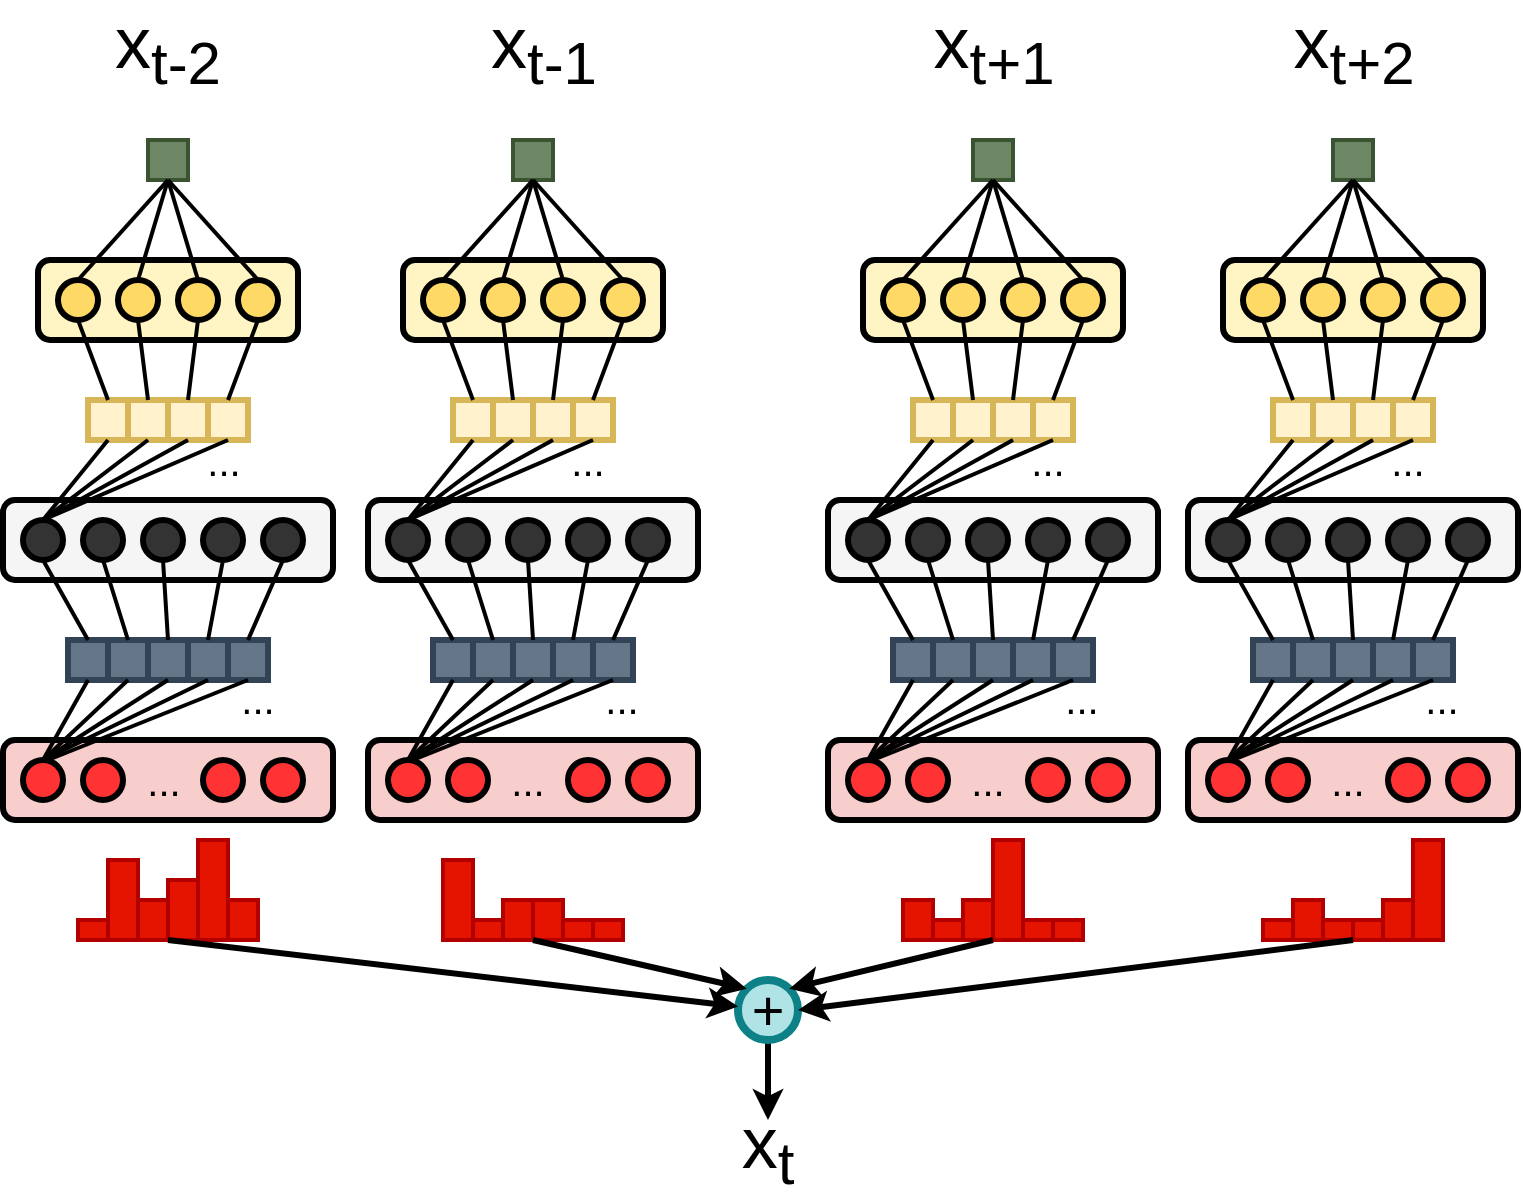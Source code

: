 <mxfile version="24.2.5" type="github">
  <diagram name="Page-1" id="W_sicCOU3BVT2Js4Kbka">
    <mxGraphModel dx="939" dy="547" grid="1" gridSize="10" guides="1" tooltips="1" connect="1" arrows="1" fold="1" page="1" pageScale="1" pageWidth="850" pageHeight="1100" math="0" shadow="0">
      <root>
        <mxCell id="0" />
        <mxCell id="1" parent="0" />
        <mxCell id="OYFOfraQUzdyJWlV27W2-13" value="x&lt;sub&gt;t-2&lt;/sub&gt;" style="text;html=1;align=center;verticalAlign=middle;whiteSpace=wrap;rounded=0;strokeWidth=2;fontSize=36;" vertex="1" parent="1">
          <mxGeometry x="60" y="40" width="60" height="30" as="geometry" />
        </mxCell>
        <mxCell id="OYFOfraQUzdyJWlV27W2-14" value="x&lt;sub&gt;t-1&lt;/sub&gt;" style="text;html=1;align=center;verticalAlign=middle;whiteSpace=wrap;rounded=0;strokeWidth=2;fontSize=36;" vertex="1" parent="1">
          <mxGeometry x="247.5" y="40" width="60" height="30" as="geometry" />
        </mxCell>
        <mxCell id="OYFOfraQUzdyJWlV27W2-15" value="x&lt;sub&gt;t&lt;/sub&gt;" style="text;html=1;align=center;verticalAlign=middle;whiteSpace=wrap;rounded=0;strokeWidth=2;fontSize=36;" vertex="1" parent="1">
          <mxGeometry x="360" y="590" width="60" height="30" as="geometry" />
        </mxCell>
        <mxCell id="OYFOfraQUzdyJWlV27W2-16" value="x&lt;sub&gt;t+1&lt;/sub&gt;" style="text;html=1;align=center;verticalAlign=middle;whiteSpace=wrap;rounded=0;strokeWidth=2;fontSize=36;" vertex="1" parent="1">
          <mxGeometry x="472.5" y="40" width="60" height="30" as="geometry" />
        </mxCell>
        <mxCell id="OYFOfraQUzdyJWlV27W2-17" value="x&lt;sub&gt;t+2&lt;/sub&gt;" style="text;html=1;align=center;verticalAlign=middle;whiteSpace=wrap;rounded=0;strokeWidth=2;fontSize=36;" vertex="1" parent="1">
          <mxGeometry x="652.5" y="40" width="60" height="30" as="geometry" />
        </mxCell>
        <mxCell id="OYFOfraQUzdyJWlV27W2-18" value="" style="rounded=0;whiteSpace=wrap;html=1;fillColor=#fff2cc;strokeColor=#d6b656;strokeWidth=3;" vertex="1" parent="1">
          <mxGeometry x="50" y="230" width="20" height="20" as="geometry" />
        </mxCell>
        <mxCell id="OYFOfraQUzdyJWlV27W2-19" value="" style="rounded=0;whiteSpace=wrap;html=1;fillColor=#fff2cc;strokeColor=#d6b656;strokeWidth=3;" vertex="1" parent="1">
          <mxGeometry x="70" y="230" width="20" height="20" as="geometry" />
        </mxCell>
        <mxCell id="OYFOfraQUzdyJWlV27W2-20" value="" style="rounded=0;whiteSpace=wrap;html=1;fillColor=#fff2cc;strokeColor=#d6b656;strokeWidth=3;" vertex="1" parent="1">
          <mxGeometry x="90" y="230" width="20" height="20" as="geometry" />
        </mxCell>
        <mxCell id="OYFOfraQUzdyJWlV27W2-21" value="" style="rounded=0;whiteSpace=wrap;html=1;fillColor=#fff2cc;strokeColor=#d6b656;strokeWidth=3;" vertex="1" parent="1">
          <mxGeometry x="110" y="230" width="20" height="20" as="geometry" />
        </mxCell>
        <mxCell id="OYFOfraQUzdyJWlV27W2-23" value="" style="rounded=1;whiteSpace=wrap;html=1;strokeColor=#000000;fillColor=#FFF4C3;strokeWidth=3;" vertex="1" parent="1">
          <mxGeometry x="25" y="160" width="130" height="40" as="geometry" />
        </mxCell>
        <mxCell id="OYFOfraQUzdyJWlV27W2-24" value="" style="ellipse;whiteSpace=wrap;html=1;strokeColor=#000000;fillColor=#FFD966;strokeWidth=3;" vertex="1" parent="1">
          <mxGeometry x="35" y="170" width="20" height="20" as="geometry" />
        </mxCell>
        <mxCell id="OYFOfraQUzdyJWlV27W2-25" value="" style="ellipse;whiteSpace=wrap;html=1;strokeColor=#000000;fillColor=#FFD966;strokeWidth=3;" vertex="1" parent="1">
          <mxGeometry x="65" y="170" width="20" height="20" as="geometry" />
        </mxCell>
        <mxCell id="OYFOfraQUzdyJWlV27W2-26" value="" style="ellipse;whiteSpace=wrap;html=1;strokeColor=#000000;fillColor=#FFD966;strokeWidth=3;" vertex="1" parent="1">
          <mxGeometry x="95" y="170" width="20" height="20" as="geometry" />
        </mxCell>
        <mxCell id="OYFOfraQUzdyJWlV27W2-27" value="" style="ellipse;whiteSpace=wrap;html=1;strokeColor=#000000;fillColor=#FFD966;strokeWidth=3;" vertex="1" parent="1">
          <mxGeometry x="125" y="170" width="20" height="20" as="geometry" />
        </mxCell>
        <mxCell id="OYFOfraQUzdyJWlV27W2-29" value="" style="rounded=0;whiteSpace=wrap;html=1;strokeWidth=2;fillColor=#6d8764;fontColor=#ffffff;strokeColor=#3A5431;" vertex="1" parent="1">
          <mxGeometry x="80" y="100" width="20" height="20" as="geometry" />
        </mxCell>
        <mxCell id="OYFOfraQUzdyJWlV27W2-30" value="" style="rounded=1;whiteSpace=wrap;html=1;fillColor=#f5f5f5;fontColor=#333333;strokeColor=#000000;strokeWidth=3;" vertex="1" parent="1">
          <mxGeometry x="7.5" y="280" width="165" height="40" as="geometry" />
        </mxCell>
        <mxCell id="OYFOfraQUzdyJWlV27W2-31" value="" style="ellipse;whiteSpace=wrap;html=1;fillColor=#333333;fontColor=#333333;strokeColor=#000000;strokeWidth=3;" vertex="1" parent="1">
          <mxGeometry x="17.5" y="290" width="20" height="20" as="geometry" />
        </mxCell>
        <mxCell id="OYFOfraQUzdyJWlV27W2-32" value="" style="ellipse;whiteSpace=wrap;html=1;fillColor=#333333;fontColor=#333333;strokeColor=#000000;strokeWidth=3;" vertex="1" parent="1">
          <mxGeometry x="47.5" y="290" width="20" height="20" as="geometry" />
        </mxCell>
        <mxCell id="OYFOfraQUzdyJWlV27W2-33" value="" style="ellipse;whiteSpace=wrap;html=1;fillColor=#333333;fontColor=#333333;strokeColor=#000000;strokeWidth=3;" vertex="1" parent="1">
          <mxGeometry x="77.5" y="290" width="20" height="20" as="geometry" />
        </mxCell>
        <mxCell id="OYFOfraQUzdyJWlV27W2-34" value="" style="ellipse;whiteSpace=wrap;html=1;fillColor=#333333;fontColor=#333333;strokeColor=#000000;strokeWidth=3;" vertex="1" parent="1">
          <mxGeometry x="107.5" y="290" width="20" height="20" as="geometry" />
        </mxCell>
        <mxCell id="OYFOfraQUzdyJWlV27W2-35" value="" style="ellipse;whiteSpace=wrap;html=1;fillColor=#333333;fontColor=#333333;strokeColor=#000000;strokeWidth=3;" vertex="1" parent="1">
          <mxGeometry x="137.5" y="290" width="20" height="20" as="geometry" />
        </mxCell>
        <mxCell id="OYFOfraQUzdyJWlV27W2-37" value="" style="rounded=0;whiteSpace=wrap;html=1;fillColor=#647687;fontColor=#ffffff;strokeColor=#314354;strokeWidth=3;" vertex="1" parent="1">
          <mxGeometry x="40" y="350" width="20" height="20" as="geometry" />
        </mxCell>
        <mxCell id="OYFOfraQUzdyJWlV27W2-38" value="" style="rounded=0;whiteSpace=wrap;html=1;fillColor=#647687;fontColor=#ffffff;strokeColor=#314354;strokeWidth=3;" vertex="1" parent="1">
          <mxGeometry x="60" y="350" width="20" height="20" as="geometry" />
        </mxCell>
        <mxCell id="OYFOfraQUzdyJWlV27W2-39" value="" style="rounded=0;whiteSpace=wrap;html=1;fillColor=#647687;fontColor=#ffffff;strokeColor=#314354;strokeWidth=3;" vertex="1" parent="1">
          <mxGeometry x="80" y="350" width="20" height="20" as="geometry" />
        </mxCell>
        <mxCell id="OYFOfraQUzdyJWlV27W2-40" value="" style="rounded=0;whiteSpace=wrap;html=1;fillColor=#647687;fontColor=#ffffff;strokeColor=#314354;strokeWidth=3;" vertex="1" parent="1">
          <mxGeometry x="100" y="350" width="20" height="20" as="geometry" />
        </mxCell>
        <mxCell id="OYFOfraQUzdyJWlV27W2-41" value="" style="rounded=0;whiteSpace=wrap;html=1;fillColor=#647687;fontColor=#ffffff;strokeColor=#314354;strokeWidth=3;" vertex="1" parent="1">
          <mxGeometry x="120" y="350" width="20" height="20" as="geometry" />
        </mxCell>
        <mxCell id="OYFOfraQUzdyJWlV27W2-42" value="" style="rounded=1;whiteSpace=wrap;html=1;fillColor=#f8cecc;strokeColor=#000000;strokeWidth=3;" vertex="1" parent="1">
          <mxGeometry x="7.5" y="400" width="165" height="40" as="geometry" />
        </mxCell>
        <mxCell id="OYFOfraQUzdyJWlV27W2-43" value="" style="ellipse;whiteSpace=wrap;html=1;fillColor=#FF3333;strokeColor=#000000;strokeWidth=3;" vertex="1" parent="1">
          <mxGeometry x="17.5" y="410" width="20" height="20" as="geometry" />
        </mxCell>
        <mxCell id="OYFOfraQUzdyJWlV27W2-48" value="..." style="text;html=1;align=center;verticalAlign=middle;whiteSpace=wrap;rounded=0;fontSize=20;fillColor=#f8cecc;strokeColor=none;strokeWidth=3;" vertex="1" parent="1">
          <mxGeometry x="57.5" y="410" width="60" height="20" as="geometry" />
        </mxCell>
        <mxCell id="OYFOfraQUzdyJWlV27W2-44" value="" style="ellipse;whiteSpace=wrap;html=1;fillColor=#FF3333;strokeColor=#000000;strokeWidth=3;" vertex="1" parent="1">
          <mxGeometry x="47.5" y="410" width="20" height="20" as="geometry" />
        </mxCell>
        <mxCell id="OYFOfraQUzdyJWlV27W2-46" value="" style="ellipse;whiteSpace=wrap;html=1;fillColor=#FF3333;strokeColor=#000000;strokeWidth=3;" vertex="1" parent="1">
          <mxGeometry x="107.5" y="410" width="20" height="20" as="geometry" />
        </mxCell>
        <mxCell id="OYFOfraQUzdyJWlV27W2-47" value="" style="ellipse;whiteSpace=wrap;html=1;fillColor=#FF3333;strokeColor=#000000;strokeWidth=3;" vertex="1" parent="1">
          <mxGeometry x="137.5" y="410" width="20" height="20" as="geometry" />
        </mxCell>
        <mxCell id="OYFOfraQUzdyJWlV27W2-49" value="" style="endArrow=none;html=1;rounded=0;entryX=0.5;entryY=1;entryDx=0;entryDy=0;exitX=0.5;exitY=0;exitDx=0;exitDy=0;strokeWidth=2;" edge="1" parent="1" source="OYFOfraQUzdyJWlV27W2-24" target="OYFOfraQUzdyJWlV27W2-29">
          <mxGeometry width="50" height="50" relative="1" as="geometry">
            <mxPoint x="370" y="360" as="sourcePoint" />
            <mxPoint x="420" y="310" as="targetPoint" />
          </mxGeometry>
        </mxCell>
        <mxCell id="OYFOfraQUzdyJWlV27W2-50" value="" style="endArrow=none;html=1;rounded=0;exitX=0.5;exitY=0;exitDx=0;exitDy=0;strokeWidth=2;" edge="1" parent="1" source="OYFOfraQUzdyJWlV27W2-25">
          <mxGeometry width="50" height="50" relative="1" as="geometry">
            <mxPoint x="55" y="180" as="sourcePoint" />
            <mxPoint x="90" y="120" as="targetPoint" />
          </mxGeometry>
        </mxCell>
        <mxCell id="OYFOfraQUzdyJWlV27W2-51" value="" style="endArrow=none;html=1;rounded=0;entryX=0.5;entryY=1;entryDx=0;entryDy=0;exitX=0.5;exitY=0;exitDx=0;exitDy=0;strokeWidth=2;" edge="1" parent="1" source="OYFOfraQUzdyJWlV27W2-26" target="OYFOfraQUzdyJWlV27W2-29">
          <mxGeometry width="50" height="50" relative="1" as="geometry">
            <mxPoint x="65" y="190" as="sourcePoint" />
            <mxPoint x="110" y="140" as="targetPoint" />
          </mxGeometry>
        </mxCell>
        <mxCell id="OYFOfraQUzdyJWlV27W2-52" value="" style="endArrow=none;html=1;rounded=0;entryX=0.5;entryY=1;entryDx=0;entryDy=0;exitX=0.5;exitY=0;exitDx=0;exitDy=0;strokeWidth=2;" edge="1" parent="1" source="OYFOfraQUzdyJWlV27W2-27" target="OYFOfraQUzdyJWlV27W2-29">
          <mxGeometry width="50" height="50" relative="1" as="geometry">
            <mxPoint x="75" y="200" as="sourcePoint" />
            <mxPoint x="120" y="150" as="targetPoint" />
          </mxGeometry>
        </mxCell>
        <mxCell id="OYFOfraQUzdyJWlV27W2-53" value="" style="endArrow=none;html=1;rounded=0;entryX=0.5;entryY=1;entryDx=0;entryDy=0;exitX=0.5;exitY=0;exitDx=0;exitDy=0;strokeWidth=2;" edge="1" parent="1" source="OYFOfraQUzdyJWlV27W2-18" target="OYFOfraQUzdyJWlV27W2-24">
          <mxGeometry width="50" height="50" relative="1" as="geometry">
            <mxPoint x="85" y="210" as="sourcePoint" />
            <mxPoint x="130" y="160" as="targetPoint" />
          </mxGeometry>
        </mxCell>
        <mxCell id="OYFOfraQUzdyJWlV27W2-54" value="" style="endArrow=none;html=1;rounded=0;entryX=0.5;entryY=1;entryDx=0;entryDy=0;exitX=0.5;exitY=0;exitDx=0;exitDy=0;strokeWidth=2;" edge="1" parent="1" source="OYFOfraQUzdyJWlV27W2-19" target="OYFOfraQUzdyJWlV27W2-25">
          <mxGeometry width="50" height="50" relative="1" as="geometry">
            <mxPoint x="95" y="220" as="sourcePoint" />
            <mxPoint x="140" y="170" as="targetPoint" />
          </mxGeometry>
        </mxCell>
        <mxCell id="OYFOfraQUzdyJWlV27W2-55" value="" style="endArrow=none;html=1;rounded=0;entryX=0.5;entryY=1;entryDx=0;entryDy=0;exitX=0.5;exitY=0;exitDx=0;exitDy=0;strokeWidth=2;" edge="1" parent="1" source="OYFOfraQUzdyJWlV27W2-20" target="OYFOfraQUzdyJWlV27W2-26">
          <mxGeometry width="50" height="50" relative="1" as="geometry">
            <mxPoint x="105" y="230" as="sourcePoint" />
            <mxPoint x="150" y="180" as="targetPoint" />
          </mxGeometry>
        </mxCell>
        <mxCell id="OYFOfraQUzdyJWlV27W2-56" value="" style="endArrow=none;html=1;rounded=0;entryX=0.5;entryY=1;entryDx=0;entryDy=0;strokeWidth=2;" edge="1" parent="1" target="OYFOfraQUzdyJWlV27W2-27">
          <mxGeometry width="50" height="50" relative="1" as="geometry">
            <mxPoint x="120" y="230" as="sourcePoint" />
            <mxPoint x="160" y="190" as="targetPoint" />
          </mxGeometry>
        </mxCell>
        <mxCell id="OYFOfraQUzdyJWlV27W2-57" value="" style="endArrow=none;html=1;rounded=0;entryX=0.5;entryY=1;entryDx=0;entryDy=0;exitX=0.5;exitY=0;exitDx=0;exitDy=0;strokeWidth=2;" edge="1" parent="1" source="OYFOfraQUzdyJWlV27W2-31" target="OYFOfraQUzdyJWlV27W2-18">
          <mxGeometry width="50" height="50" relative="1" as="geometry">
            <mxPoint x="125" y="250" as="sourcePoint" />
            <mxPoint x="170" y="200" as="targetPoint" />
          </mxGeometry>
        </mxCell>
        <mxCell id="OYFOfraQUzdyJWlV27W2-58" value="" style="endArrow=none;html=1;rounded=0;entryX=0.5;entryY=1;entryDx=0;entryDy=0;exitX=0.5;exitY=0;exitDx=0;exitDy=0;strokeWidth=2;" edge="1" parent="1" source="OYFOfraQUzdyJWlV27W2-31" target="OYFOfraQUzdyJWlV27W2-19">
          <mxGeometry width="50" height="50" relative="1" as="geometry">
            <mxPoint x="135" y="260" as="sourcePoint" />
            <mxPoint x="180" y="210" as="targetPoint" />
          </mxGeometry>
        </mxCell>
        <mxCell id="OYFOfraQUzdyJWlV27W2-59" value="" style="endArrow=none;html=1;rounded=0;entryX=0.5;entryY=1;entryDx=0;entryDy=0;exitX=0.5;exitY=0;exitDx=0;exitDy=0;strokeWidth=2;" edge="1" parent="1" source="OYFOfraQUzdyJWlV27W2-31" target="OYFOfraQUzdyJWlV27W2-20">
          <mxGeometry width="50" height="50" relative="1" as="geometry">
            <mxPoint x="145" y="270" as="sourcePoint" />
            <mxPoint x="190" y="220" as="targetPoint" />
          </mxGeometry>
        </mxCell>
        <mxCell id="OYFOfraQUzdyJWlV27W2-60" value="" style="endArrow=none;html=1;rounded=0;entryX=0.5;entryY=1;entryDx=0;entryDy=0;exitX=0.5;exitY=0;exitDx=0;exitDy=0;strokeWidth=2;" edge="1" parent="1" source="OYFOfraQUzdyJWlV27W2-31" target="OYFOfraQUzdyJWlV27W2-21">
          <mxGeometry width="50" height="50" relative="1" as="geometry">
            <mxPoint x="155" y="280" as="sourcePoint" />
            <mxPoint x="200" y="230" as="targetPoint" />
          </mxGeometry>
        </mxCell>
        <mxCell id="OYFOfraQUzdyJWlV27W2-61" value="" style="endArrow=none;html=1;rounded=0;entryX=0.5;entryY=0;entryDx=0;entryDy=0;exitX=0.5;exitY=1;exitDx=0;exitDy=0;strokeWidth=2;" edge="1" parent="1" source="OYFOfraQUzdyJWlV27W2-31" target="OYFOfraQUzdyJWlV27W2-37">
          <mxGeometry width="50" height="50" relative="1" as="geometry">
            <mxPoint x="165" y="290" as="sourcePoint" />
            <mxPoint x="210" y="240" as="targetPoint" />
          </mxGeometry>
        </mxCell>
        <mxCell id="OYFOfraQUzdyJWlV27W2-62" value="" style="endArrow=none;html=1;rounded=0;entryX=0.5;entryY=0;entryDx=0;entryDy=0;exitX=0.5;exitY=1;exitDx=0;exitDy=0;strokeWidth=2;" edge="1" parent="1" source="OYFOfraQUzdyJWlV27W2-32" target="OYFOfraQUzdyJWlV27W2-38">
          <mxGeometry width="50" height="50" relative="1" as="geometry">
            <mxPoint x="175" y="300" as="sourcePoint" />
            <mxPoint x="220" y="250" as="targetPoint" />
          </mxGeometry>
        </mxCell>
        <mxCell id="OYFOfraQUzdyJWlV27W2-63" value="" style="endArrow=none;html=1;rounded=0;entryX=0.5;entryY=0;entryDx=0;entryDy=0;exitX=0.5;exitY=1;exitDx=0;exitDy=0;strokeWidth=2;" edge="1" parent="1" source="OYFOfraQUzdyJWlV27W2-33" target="OYFOfraQUzdyJWlV27W2-39">
          <mxGeometry width="50" height="50" relative="1" as="geometry">
            <mxPoint x="185" y="310" as="sourcePoint" />
            <mxPoint x="230" y="260" as="targetPoint" />
          </mxGeometry>
        </mxCell>
        <mxCell id="OYFOfraQUzdyJWlV27W2-64" value="" style="endArrow=none;html=1;rounded=0;entryX=0.5;entryY=0;entryDx=0;entryDy=0;exitX=0.5;exitY=1;exitDx=0;exitDy=0;strokeWidth=2;" edge="1" parent="1" source="OYFOfraQUzdyJWlV27W2-34" target="OYFOfraQUzdyJWlV27W2-40">
          <mxGeometry width="50" height="50" relative="1" as="geometry">
            <mxPoint x="195" y="320" as="sourcePoint" />
            <mxPoint x="240" y="270" as="targetPoint" />
          </mxGeometry>
        </mxCell>
        <mxCell id="OYFOfraQUzdyJWlV27W2-65" value="" style="endArrow=none;html=1;rounded=0;entryX=0.5;entryY=0;entryDx=0;entryDy=0;exitX=0.5;exitY=1;exitDx=0;exitDy=0;strokeWidth=2;" edge="1" parent="1" source="OYFOfraQUzdyJWlV27W2-35" target="OYFOfraQUzdyJWlV27W2-41">
          <mxGeometry width="50" height="50" relative="1" as="geometry">
            <mxPoint x="205" y="330" as="sourcePoint" />
            <mxPoint x="250" y="280" as="targetPoint" />
          </mxGeometry>
        </mxCell>
        <mxCell id="OYFOfraQUzdyJWlV27W2-66" value="" style="endArrow=none;html=1;rounded=0;entryX=0.5;entryY=0;entryDx=0;entryDy=0;exitX=0.5;exitY=1;exitDx=0;exitDy=0;strokeWidth=2;" edge="1" parent="1" source="OYFOfraQUzdyJWlV27W2-37" target="OYFOfraQUzdyJWlV27W2-43">
          <mxGeometry width="50" height="50" relative="1" as="geometry">
            <mxPoint x="215" y="340" as="sourcePoint" />
            <mxPoint x="260" y="290" as="targetPoint" />
          </mxGeometry>
        </mxCell>
        <mxCell id="OYFOfraQUzdyJWlV27W2-67" value="" style="endArrow=none;html=1;rounded=0;entryX=0.5;entryY=0;entryDx=0;entryDy=0;exitX=0.5;exitY=1;exitDx=0;exitDy=0;strokeWidth=2;" edge="1" parent="1" source="OYFOfraQUzdyJWlV27W2-38" target="OYFOfraQUzdyJWlV27W2-43">
          <mxGeometry width="50" height="50" relative="1" as="geometry">
            <mxPoint x="225" y="350" as="sourcePoint" />
            <mxPoint x="270" y="300" as="targetPoint" />
          </mxGeometry>
        </mxCell>
        <mxCell id="OYFOfraQUzdyJWlV27W2-68" value="" style="endArrow=none;html=1;rounded=0;entryX=0.5;entryY=0;entryDx=0;entryDy=0;exitX=0.5;exitY=1;exitDx=0;exitDy=0;strokeWidth=2;" edge="1" parent="1" source="OYFOfraQUzdyJWlV27W2-39" target="OYFOfraQUzdyJWlV27W2-43">
          <mxGeometry width="50" height="50" relative="1" as="geometry">
            <mxPoint x="235" y="360" as="sourcePoint" />
            <mxPoint x="280" y="310" as="targetPoint" />
          </mxGeometry>
        </mxCell>
        <mxCell id="OYFOfraQUzdyJWlV27W2-69" value="" style="endArrow=none;html=1;rounded=0;entryX=0.5;entryY=0;entryDx=0;entryDy=0;exitX=0.5;exitY=1;exitDx=0;exitDy=0;strokeWidth=2;" edge="1" parent="1" source="OYFOfraQUzdyJWlV27W2-40" target="OYFOfraQUzdyJWlV27W2-43">
          <mxGeometry width="50" height="50" relative="1" as="geometry">
            <mxPoint x="245" y="370" as="sourcePoint" />
            <mxPoint x="290" y="320" as="targetPoint" />
          </mxGeometry>
        </mxCell>
        <mxCell id="OYFOfraQUzdyJWlV27W2-70" value="" style="endArrow=none;html=1;rounded=0;exitX=0.5;exitY=1;exitDx=0;exitDy=0;strokeWidth=2;" edge="1" parent="1" source="OYFOfraQUzdyJWlV27W2-41">
          <mxGeometry width="50" height="50" relative="1" as="geometry">
            <mxPoint x="255" y="380" as="sourcePoint" />
            <mxPoint x="30" y="410" as="targetPoint" />
          </mxGeometry>
        </mxCell>
        <mxCell id="OYFOfraQUzdyJWlV27W2-71" value="..." style="text;html=1;align=center;verticalAlign=middle;whiteSpace=wrap;rounded=0;fontSize=20;" vertex="1" parent="1">
          <mxGeometry x="87.5" y="245" width="60" height="30" as="geometry" />
        </mxCell>
        <mxCell id="OYFOfraQUzdyJWlV27W2-72" value="..." style="text;html=1;align=center;verticalAlign=middle;whiteSpace=wrap;rounded=0;fontSize=20;" vertex="1" parent="1">
          <mxGeometry x="104.5" y="364" width="60" height="30" as="geometry" />
        </mxCell>
        <mxCell id="OYFOfraQUzdyJWlV27W2-73" value="" style="rounded=0;whiteSpace=wrap;html=1;fillColor=#e51400;fontColor=#ffffff;strokeColor=#B20000;strokeWidth=2;" vertex="1" parent="1">
          <mxGeometry x="45" y="490" width="15" height="10" as="geometry" />
        </mxCell>
        <mxCell id="OYFOfraQUzdyJWlV27W2-74" value="" style="rounded=0;whiteSpace=wrap;html=1;fillColor=#e51400;fontColor=#ffffff;strokeColor=#B20000;strokeWidth=2;" vertex="1" parent="1">
          <mxGeometry x="60" y="460" width="15" height="40" as="geometry" />
        </mxCell>
        <mxCell id="OYFOfraQUzdyJWlV27W2-75" value="" style="rounded=0;whiteSpace=wrap;html=1;fillColor=#e51400;fontColor=#ffffff;strokeColor=#B20000;strokeWidth=2;" vertex="1" parent="1">
          <mxGeometry x="75" y="480" width="15" height="20" as="geometry" />
        </mxCell>
        <mxCell id="OYFOfraQUzdyJWlV27W2-76" value="" style="rounded=0;whiteSpace=wrap;html=1;fillColor=#e51400;fontColor=#ffffff;strokeColor=#B20000;strokeWidth=2;" vertex="1" parent="1">
          <mxGeometry x="90" y="470" width="15" height="30" as="geometry" />
        </mxCell>
        <mxCell id="OYFOfraQUzdyJWlV27W2-77" value="" style="rounded=0;whiteSpace=wrap;html=1;fillColor=#e51400;fontColor=#ffffff;strokeColor=#B20000;strokeWidth=2;" vertex="1" parent="1">
          <mxGeometry x="105" y="450" width="15" height="50" as="geometry" />
        </mxCell>
        <mxCell id="OYFOfraQUzdyJWlV27W2-78" value="" style="rounded=0;whiteSpace=wrap;html=1;fillColor=#e51400;fontColor=#ffffff;strokeColor=#B20000;strokeWidth=2;" vertex="1" parent="1">
          <mxGeometry x="120" y="480" width="15" height="20" as="geometry" />
        </mxCell>
        <mxCell id="OYFOfraQUzdyJWlV27W2-82" value="" style="rounded=0;whiteSpace=wrap;html=1;fillColor=#fff2cc;strokeColor=#d6b656;strokeWidth=3;" vertex="1" parent="1">
          <mxGeometry x="232.5" y="230" width="20" height="20" as="geometry" />
        </mxCell>
        <mxCell id="OYFOfraQUzdyJWlV27W2-83" value="" style="rounded=0;whiteSpace=wrap;html=1;fillColor=#fff2cc;strokeColor=#d6b656;strokeWidth=3;" vertex="1" parent="1">
          <mxGeometry x="252.5" y="230" width="20" height="20" as="geometry" />
        </mxCell>
        <mxCell id="OYFOfraQUzdyJWlV27W2-84" value="" style="rounded=0;whiteSpace=wrap;html=1;fillColor=#fff2cc;strokeColor=#d6b656;strokeWidth=3;" vertex="1" parent="1">
          <mxGeometry x="272.5" y="230" width="20" height="20" as="geometry" />
        </mxCell>
        <mxCell id="OYFOfraQUzdyJWlV27W2-85" value="" style="rounded=0;whiteSpace=wrap;html=1;fillColor=#fff2cc;strokeColor=#d6b656;strokeWidth=3;" vertex="1" parent="1">
          <mxGeometry x="292.5" y="230" width="20" height="20" as="geometry" />
        </mxCell>
        <mxCell id="OYFOfraQUzdyJWlV27W2-86" value="" style="rounded=1;whiteSpace=wrap;html=1;strokeColor=#000000;fillColor=#FFF4C3;strokeWidth=3;" vertex="1" parent="1">
          <mxGeometry x="207.5" y="160" width="130" height="40" as="geometry" />
        </mxCell>
        <mxCell id="OYFOfraQUzdyJWlV27W2-87" value="" style="ellipse;whiteSpace=wrap;html=1;strokeColor=#000000;fillColor=#FFD966;strokeWidth=3;" vertex="1" parent="1">
          <mxGeometry x="217.5" y="170" width="20" height="20" as="geometry" />
        </mxCell>
        <mxCell id="OYFOfraQUzdyJWlV27W2-88" value="" style="ellipse;whiteSpace=wrap;html=1;strokeColor=#000000;fillColor=#FFD966;strokeWidth=3;" vertex="1" parent="1">
          <mxGeometry x="247.5" y="170" width="20" height="20" as="geometry" />
        </mxCell>
        <mxCell id="OYFOfraQUzdyJWlV27W2-89" value="" style="ellipse;whiteSpace=wrap;html=1;strokeColor=#000000;fillColor=#FFD966;strokeWidth=3;" vertex="1" parent="1">
          <mxGeometry x="277.5" y="170" width="20" height="20" as="geometry" />
        </mxCell>
        <mxCell id="OYFOfraQUzdyJWlV27W2-90" value="" style="ellipse;whiteSpace=wrap;html=1;strokeColor=#000000;fillColor=#FFD966;strokeWidth=3;" vertex="1" parent="1">
          <mxGeometry x="307.5" y="170" width="20" height="20" as="geometry" />
        </mxCell>
        <mxCell id="OYFOfraQUzdyJWlV27W2-91" value="" style="rounded=0;whiteSpace=wrap;html=1;strokeWidth=2;fillColor=#6d8764;fontColor=#ffffff;strokeColor=#3A5431;" vertex="1" parent="1">
          <mxGeometry x="262.5" y="100" width="20" height="20" as="geometry" />
        </mxCell>
        <mxCell id="OYFOfraQUzdyJWlV27W2-92" value="" style="rounded=1;whiteSpace=wrap;html=1;fillColor=#f5f5f5;fontColor=#333333;strokeColor=#000000;strokeWidth=3;" vertex="1" parent="1">
          <mxGeometry x="190" y="280" width="165" height="40" as="geometry" />
        </mxCell>
        <mxCell id="OYFOfraQUzdyJWlV27W2-93" value="" style="ellipse;whiteSpace=wrap;html=1;fillColor=#333333;fontColor=#333333;strokeColor=#000000;strokeWidth=3;" vertex="1" parent="1">
          <mxGeometry x="200" y="290" width="20" height="20" as="geometry" />
        </mxCell>
        <mxCell id="OYFOfraQUzdyJWlV27W2-94" value="" style="ellipse;whiteSpace=wrap;html=1;fillColor=#333333;fontColor=#333333;strokeColor=#000000;strokeWidth=3;" vertex="1" parent="1">
          <mxGeometry x="230" y="290" width="20" height="20" as="geometry" />
        </mxCell>
        <mxCell id="OYFOfraQUzdyJWlV27W2-95" value="" style="ellipse;whiteSpace=wrap;html=1;fillColor=#333333;fontColor=#333333;strokeColor=#000000;strokeWidth=3;" vertex="1" parent="1">
          <mxGeometry x="260" y="290" width="20" height="20" as="geometry" />
        </mxCell>
        <mxCell id="OYFOfraQUzdyJWlV27W2-96" value="" style="ellipse;whiteSpace=wrap;html=1;fillColor=#333333;fontColor=#333333;strokeColor=#000000;strokeWidth=3;" vertex="1" parent="1">
          <mxGeometry x="290" y="290" width="20" height="20" as="geometry" />
        </mxCell>
        <mxCell id="OYFOfraQUzdyJWlV27W2-97" value="" style="ellipse;whiteSpace=wrap;html=1;fillColor=#333333;fontColor=#333333;strokeColor=#000000;strokeWidth=3;" vertex="1" parent="1">
          <mxGeometry x="320" y="290" width="20" height="20" as="geometry" />
        </mxCell>
        <mxCell id="OYFOfraQUzdyJWlV27W2-98" value="" style="rounded=0;whiteSpace=wrap;html=1;fillColor=#647687;fontColor=#ffffff;strokeColor=#314354;strokeWidth=3;" vertex="1" parent="1">
          <mxGeometry x="222.5" y="350" width="20" height="20" as="geometry" />
        </mxCell>
        <mxCell id="OYFOfraQUzdyJWlV27W2-99" value="" style="rounded=0;whiteSpace=wrap;html=1;fillColor=#647687;fontColor=#ffffff;strokeColor=#314354;strokeWidth=3;" vertex="1" parent="1">
          <mxGeometry x="242.5" y="350" width="20" height="20" as="geometry" />
        </mxCell>
        <mxCell id="OYFOfraQUzdyJWlV27W2-100" value="" style="rounded=0;whiteSpace=wrap;html=1;fillColor=#647687;fontColor=#ffffff;strokeColor=#314354;strokeWidth=3;" vertex="1" parent="1">
          <mxGeometry x="262.5" y="350" width="20" height="20" as="geometry" />
        </mxCell>
        <mxCell id="OYFOfraQUzdyJWlV27W2-101" value="" style="rounded=0;whiteSpace=wrap;html=1;fillColor=#647687;fontColor=#ffffff;strokeColor=#314354;strokeWidth=3;" vertex="1" parent="1">
          <mxGeometry x="282.5" y="350" width="20" height="20" as="geometry" />
        </mxCell>
        <mxCell id="OYFOfraQUzdyJWlV27W2-102" value="" style="rounded=0;whiteSpace=wrap;html=1;fillColor=#647687;fontColor=#ffffff;strokeColor=#314354;strokeWidth=3;" vertex="1" parent="1">
          <mxGeometry x="302.5" y="350" width="20" height="20" as="geometry" />
        </mxCell>
        <mxCell id="OYFOfraQUzdyJWlV27W2-103" value="" style="rounded=1;whiteSpace=wrap;html=1;fillColor=#f8cecc;strokeColor=#000000;strokeWidth=3;" vertex="1" parent="1">
          <mxGeometry x="190" y="400" width="165" height="40" as="geometry" />
        </mxCell>
        <mxCell id="OYFOfraQUzdyJWlV27W2-104" value="" style="ellipse;whiteSpace=wrap;html=1;fillColor=#FF3333;strokeColor=#000000;strokeWidth=3;" vertex="1" parent="1">
          <mxGeometry x="200" y="410" width="20" height="20" as="geometry" />
        </mxCell>
        <mxCell id="OYFOfraQUzdyJWlV27W2-105" value="..." style="text;html=1;align=center;verticalAlign=middle;whiteSpace=wrap;rounded=0;fontSize=20;fillColor=#f8cecc;strokeColor=none;strokeWidth=3;" vertex="1" parent="1">
          <mxGeometry x="240" y="410" width="60" height="20" as="geometry" />
        </mxCell>
        <mxCell id="OYFOfraQUzdyJWlV27W2-106" value="" style="ellipse;whiteSpace=wrap;html=1;fillColor=#FF3333;strokeColor=#000000;strokeWidth=3;" vertex="1" parent="1">
          <mxGeometry x="230" y="410" width="20" height="20" as="geometry" />
        </mxCell>
        <mxCell id="OYFOfraQUzdyJWlV27W2-107" value="" style="ellipse;whiteSpace=wrap;html=1;fillColor=#FF3333;strokeColor=#000000;strokeWidth=3;" vertex="1" parent="1">
          <mxGeometry x="290" y="410" width="20" height="20" as="geometry" />
        </mxCell>
        <mxCell id="OYFOfraQUzdyJWlV27W2-108" value="" style="ellipse;whiteSpace=wrap;html=1;fillColor=#FF3333;strokeColor=#000000;strokeWidth=3;" vertex="1" parent="1">
          <mxGeometry x="320" y="410" width="20" height="20" as="geometry" />
        </mxCell>
        <mxCell id="OYFOfraQUzdyJWlV27W2-109" value="" style="endArrow=none;html=1;rounded=0;entryX=0.5;entryY=1;entryDx=0;entryDy=0;exitX=0.5;exitY=0;exitDx=0;exitDy=0;strokeWidth=2;" edge="1" parent="1" source="OYFOfraQUzdyJWlV27W2-87" target="OYFOfraQUzdyJWlV27W2-91">
          <mxGeometry width="50" height="50" relative="1" as="geometry">
            <mxPoint x="552.5" y="360" as="sourcePoint" />
            <mxPoint x="602.5" y="310" as="targetPoint" />
          </mxGeometry>
        </mxCell>
        <mxCell id="OYFOfraQUzdyJWlV27W2-110" value="" style="endArrow=none;html=1;rounded=0;exitX=0.5;exitY=0;exitDx=0;exitDy=0;strokeWidth=2;" edge="1" parent="1" source="OYFOfraQUzdyJWlV27W2-88">
          <mxGeometry width="50" height="50" relative="1" as="geometry">
            <mxPoint x="237.5" y="180" as="sourcePoint" />
            <mxPoint x="272.5" y="120" as="targetPoint" />
          </mxGeometry>
        </mxCell>
        <mxCell id="OYFOfraQUzdyJWlV27W2-111" value="" style="endArrow=none;html=1;rounded=0;entryX=0.5;entryY=1;entryDx=0;entryDy=0;exitX=0.5;exitY=0;exitDx=0;exitDy=0;strokeWidth=2;" edge="1" parent="1" source="OYFOfraQUzdyJWlV27W2-89" target="OYFOfraQUzdyJWlV27W2-91">
          <mxGeometry width="50" height="50" relative="1" as="geometry">
            <mxPoint x="247.5" y="190" as="sourcePoint" />
            <mxPoint x="292.5" y="140" as="targetPoint" />
          </mxGeometry>
        </mxCell>
        <mxCell id="OYFOfraQUzdyJWlV27W2-112" value="" style="endArrow=none;html=1;rounded=0;entryX=0.5;entryY=1;entryDx=0;entryDy=0;exitX=0.5;exitY=0;exitDx=0;exitDy=0;strokeWidth=2;" edge="1" parent="1" source="OYFOfraQUzdyJWlV27W2-90" target="OYFOfraQUzdyJWlV27W2-91">
          <mxGeometry width="50" height="50" relative="1" as="geometry">
            <mxPoint x="257.5" y="200" as="sourcePoint" />
            <mxPoint x="302.5" y="150" as="targetPoint" />
          </mxGeometry>
        </mxCell>
        <mxCell id="OYFOfraQUzdyJWlV27W2-113" value="" style="endArrow=none;html=1;rounded=0;entryX=0.5;entryY=1;entryDx=0;entryDy=0;exitX=0.5;exitY=0;exitDx=0;exitDy=0;strokeWidth=2;" edge="1" parent="1" source="OYFOfraQUzdyJWlV27W2-82" target="OYFOfraQUzdyJWlV27W2-87">
          <mxGeometry width="50" height="50" relative="1" as="geometry">
            <mxPoint x="267.5" y="210" as="sourcePoint" />
            <mxPoint x="312.5" y="160" as="targetPoint" />
          </mxGeometry>
        </mxCell>
        <mxCell id="OYFOfraQUzdyJWlV27W2-114" value="" style="endArrow=none;html=1;rounded=0;entryX=0.5;entryY=1;entryDx=0;entryDy=0;exitX=0.5;exitY=0;exitDx=0;exitDy=0;strokeWidth=2;" edge="1" parent="1" source="OYFOfraQUzdyJWlV27W2-83" target="OYFOfraQUzdyJWlV27W2-88">
          <mxGeometry width="50" height="50" relative="1" as="geometry">
            <mxPoint x="277.5" y="220" as="sourcePoint" />
            <mxPoint x="322.5" y="170" as="targetPoint" />
          </mxGeometry>
        </mxCell>
        <mxCell id="OYFOfraQUzdyJWlV27W2-115" value="" style="endArrow=none;html=1;rounded=0;entryX=0.5;entryY=1;entryDx=0;entryDy=0;exitX=0.5;exitY=0;exitDx=0;exitDy=0;strokeWidth=2;" edge="1" parent="1" source="OYFOfraQUzdyJWlV27W2-84" target="OYFOfraQUzdyJWlV27W2-89">
          <mxGeometry width="50" height="50" relative="1" as="geometry">
            <mxPoint x="287.5" y="230" as="sourcePoint" />
            <mxPoint x="332.5" y="180" as="targetPoint" />
          </mxGeometry>
        </mxCell>
        <mxCell id="OYFOfraQUzdyJWlV27W2-116" value="" style="endArrow=none;html=1;rounded=0;entryX=0.5;entryY=1;entryDx=0;entryDy=0;strokeWidth=2;" edge="1" parent="1" target="OYFOfraQUzdyJWlV27W2-90">
          <mxGeometry width="50" height="50" relative="1" as="geometry">
            <mxPoint x="302.5" y="230" as="sourcePoint" />
            <mxPoint x="342.5" y="190" as="targetPoint" />
          </mxGeometry>
        </mxCell>
        <mxCell id="OYFOfraQUzdyJWlV27W2-117" value="" style="endArrow=none;html=1;rounded=0;entryX=0.5;entryY=1;entryDx=0;entryDy=0;exitX=0.5;exitY=0;exitDx=0;exitDy=0;strokeWidth=2;" edge="1" parent="1" source="OYFOfraQUzdyJWlV27W2-93" target="OYFOfraQUzdyJWlV27W2-82">
          <mxGeometry width="50" height="50" relative="1" as="geometry">
            <mxPoint x="307.5" y="250" as="sourcePoint" />
            <mxPoint x="352.5" y="200" as="targetPoint" />
          </mxGeometry>
        </mxCell>
        <mxCell id="OYFOfraQUzdyJWlV27W2-118" value="" style="endArrow=none;html=1;rounded=0;entryX=0.5;entryY=1;entryDx=0;entryDy=0;exitX=0.5;exitY=0;exitDx=0;exitDy=0;strokeWidth=2;" edge="1" parent="1" source="OYFOfraQUzdyJWlV27W2-93" target="OYFOfraQUzdyJWlV27W2-83">
          <mxGeometry width="50" height="50" relative="1" as="geometry">
            <mxPoint x="317.5" y="260" as="sourcePoint" />
            <mxPoint x="362.5" y="210" as="targetPoint" />
          </mxGeometry>
        </mxCell>
        <mxCell id="OYFOfraQUzdyJWlV27W2-119" value="" style="endArrow=none;html=1;rounded=0;entryX=0.5;entryY=1;entryDx=0;entryDy=0;exitX=0.5;exitY=0;exitDx=0;exitDy=0;strokeWidth=2;" edge="1" parent="1" source="OYFOfraQUzdyJWlV27W2-93" target="OYFOfraQUzdyJWlV27W2-84">
          <mxGeometry width="50" height="50" relative="1" as="geometry">
            <mxPoint x="327.5" y="270" as="sourcePoint" />
            <mxPoint x="372.5" y="220" as="targetPoint" />
          </mxGeometry>
        </mxCell>
        <mxCell id="OYFOfraQUzdyJWlV27W2-120" value="" style="endArrow=none;html=1;rounded=0;entryX=0.5;entryY=1;entryDx=0;entryDy=0;exitX=0.5;exitY=0;exitDx=0;exitDy=0;strokeWidth=2;" edge="1" parent="1" source="OYFOfraQUzdyJWlV27W2-93" target="OYFOfraQUzdyJWlV27W2-85">
          <mxGeometry width="50" height="50" relative="1" as="geometry">
            <mxPoint x="337.5" y="280" as="sourcePoint" />
            <mxPoint x="382.5" y="230" as="targetPoint" />
          </mxGeometry>
        </mxCell>
        <mxCell id="OYFOfraQUzdyJWlV27W2-121" value="" style="endArrow=none;html=1;rounded=0;entryX=0.5;entryY=0;entryDx=0;entryDy=0;exitX=0.5;exitY=1;exitDx=0;exitDy=0;strokeWidth=2;" edge="1" parent="1" source="OYFOfraQUzdyJWlV27W2-93" target="OYFOfraQUzdyJWlV27W2-98">
          <mxGeometry width="50" height="50" relative="1" as="geometry">
            <mxPoint x="347.5" y="290" as="sourcePoint" />
            <mxPoint x="392.5" y="240" as="targetPoint" />
          </mxGeometry>
        </mxCell>
        <mxCell id="OYFOfraQUzdyJWlV27W2-122" value="" style="endArrow=none;html=1;rounded=0;entryX=0.5;entryY=0;entryDx=0;entryDy=0;exitX=0.5;exitY=1;exitDx=0;exitDy=0;strokeWidth=2;" edge="1" parent="1" source="OYFOfraQUzdyJWlV27W2-94" target="OYFOfraQUzdyJWlV27W2-99">
          <mxGeometry width="50" height="50" relative="1" as="geometry">
            <mxPoint x="357.5" y="300" as="sourcePoint" />
            <mxPoint x="402.5" y="250" as="targetPoint" />
          </mxGeometry>
        </mxCell>
        <mxCell id="OYFOfraQUzdyJWlV27W2-123" value="" style="endArrow=none;html=1;rounded=0;entryX=0.5;entryY=0;entryDx=0;entryDy=0;exitX=0.5;exitY=1;exitDx=0;exitDy=0;strokeWidth=2;" edge="1" parent="1" source="OYFOfraQUzdyJWlV27W2-95" target="OYFOfraQUzdyJWlV27W2-100">
          <mxGeometry width="50" height="50" relative="1" as="geometry">
            <mxPoint x="367.5" y="310" as="sourcePoint" />
            <mxPoint x="412.5" y="260" as="targetPoint" />
          </mxGeometry>
        </mxCell>
        <mxCell id="OYFOfraQUzdyJWlV27W2-124" value="" style="endArrow=none;html=1;rounded=0;entryX=0.5;entryY=0;entryDx=0;entryDy=0;exitX=0.5;exitY=1;exitDx=0;exitDy=0;strokeWidth=2;" edge="1" parent="1" source="OYFOfraQUzdyJWlV27W2-96" target="OYFOfraQUzdyJWlV27W2-101">
          <mxGeometry width="50" height="50" relative="1" as="geometry">
            <mxPoint x="377.5" y="320" as="sourcePoint" />
            <mxPoint x="422.5" y="270" as="targetPoint" />
          </mxGeometry>
        </mxCell>
        <mxCell id="OYFOfraQUzdyJWlV27W2-125" value="" style="endArrow=none;html=1;rounded=0;entryX=0.5;entryY=0;entryDx=0;entryDy=0;exitX=0.5;exitY=1;exitDx=0;exitDy=0;strokeWidth=2;" edge="1" parent="1" source="OYFOfraQUzdyJWlV27W2-97" target="OYFOfraQUzdyJWlV27W2-102">
          <mxGeometry width="50" height="50" relative="1" as="geometry">
            <mxPoint x="387.5" y="330" as="sourcePoint" />
            <mxPoint x="432.5" y="280" as="targetPoint" />
          </mxGeometry>
        </mxCell>
        <mxCell id="OYFOfraQUzdyJWlV27W2-126" value="" style="endArrow=none;html=1;rounded=0;entryX=0.5;entryY=0;entryDx=0;entryDy=0;exitX=0.5;exitY=1;exitDx=0;exitDy=0;strokeWidth=2;" edge="1" parent="1" source="OYFOfraQUzdyJWlV27W2-98" target="OYFOfraQUzdyJWlV27W2-104">
          <mxGeometry width="50" height="50" relative="1" as="geometry">
            <mxPoint x="397.5" y="340" as="sourcePoint" />
            <mxPoint x="442.5" y="290" as="targetPoint" />
          </mxGeometry>
        </mxCell>
        <mxCell id="OYFOfraQUzdyJWlV27W2-127" value="" style="endArrow=none;html=1;rounded=0;entryX=0.5;entryY=0;entryDx=0;entryDy=0;exitX=0.5;exitY=1;exitDx=0;exitDy=0;strokeWidth=2;" edge="1" parent="1" source="OYFOfraQUzdyJWlV27W2-99" target="OYFOfraQUzdyJWlV27W2-104">
          <mxGeometry width="50" height="50" relative="1" as="geometry">
            <mxPoint x="407.5" y="350" as="sourcePoint" />
            <mxPoint x="452.5" y="300" as="targetPoint" />
          </mxGeometry>
        </mxCell>
        <mxCell id="OYFOfraQUzdyJWlV27W2-128" value="" style="endArrow=none;html=1;rounded=0;entryX=0.5;entryY=0;entryDx=0;entryDy=0;exitX=0.5;exitY=1;exitDx=0;exitDy=0;strokeWidth=2;" edge="1" parent="1" source="OYFOfraQUzdyJWlV27W2-100" target="OYFOfraQUzdyJWlV27W2-104">
          <mxGeometry width="50" height="50" relative="1" as="geometry">
            <mxPoint x="417.5" y="360" as="sourcePoint" />
            <mxPoint x="462.5" y="310" as="targetPoint" />
          </mxGeometry>
        </mxCell>
        <mxCell id="OYFOfraQUzdyJWlV27W2-129" value="" style="endArrow=none;html=1;rounded=0;entryX=0.5;entryY=0;entryDx=0;entryDy=0;exitX=0.5;exitY=1;exitDx=0;exitDy=0;strokeWidth=2;" edge="1" parent="1" source="OYFOfraQUzdyJWlV27W2-101" target="OYFOfraQUzdyJWlV27W2-104">
          <mxGeometry width="50" height="50" relative="1" as="geometry">
            <mxPoint x="427.5" y="370" as="sourcePoint" />
            <mxPoint x="472.5" y="320" as="targetPoint" />
          </mxGeometry>
        </mxCell>
        <mxCell id="OYFOfraQUzdyJWlV27W2-130" value="" style="endArrow=none;html=1;rounded=0;exitX=0.5;exitY=1;exitDx=0;exitDy=0;strokeWidth=2;" edge="1" parent="1" source="OYFOfraQUzdyJWlV27W2-102">
          <mxGeometry width="50" height="50" relative="1" as="geometry">
            <mxPoint x="437.5" y="380" as="sourcePoint" />
            <mxPoint x="212.5" y="410" as="targetPoint" />
          </mxGeometry>
        </mxCell>
        <mxCell id="OYFOfraQUzdyJWlV27W2-131" value="..." style="text;html=1;align=center;verticalAlign=middle;whiteSpace=wrap;rounded=0;fontSize=20;" vertex="1" parent="1">
          <mxGeometry x="270" y="245" width="60" height="30" as="geometry" />
        </mxCell>
        <mxCell id="OYFOfraQUzdyJWlV27W2-132" value="..." style="text;html=1;align=center;verticalAlign=middle;whiteSpace=wrap;rounded=0;fontSize=20;" vertex="1" parent="1">
          <mxGeometry x="287" y="364" width="60" height="30" as="geometry" />
        </mxCell>
        <mxCell id="OYFOfraQUzdyJWlV27W2-133" value="" style="rounded=0;whiteSpace=wrap;html=1;fillColor=#e51400;fontColor=#ffffff;strokeColor=#B20000;strokeWidth=2;" vertex="1" parent="1">
          <mxGeometry x="227.5" y="460" width="15" height="40" as="geometry" />
        </mxCell>
        <mxCell id="OYFOfraQUzdyJWlV27W2-134" value="" style="rounded=0;whiteSpace=wrap;html=1;fillColor=#e51400;fontColor=#ffffff;strokeColor=#B20000;strokeWidth=2;" vertex="1" parent="1">
          <mxGeometry x="242.5" y="490" width="15" height="10" as="geometry" />
        </mxCell>
        <mxCell id="OYFOfraQUzdyJWlV27W2-135" value="" style="rounded=0;whiteSpace=wrap;html=1;fillColor=#e51400;fontColor=#ffffff;strokeColor=#B20000;strokeWidth=2;" vertex="1" parent="1">
          <mxGeometry x="257.5" y="480" width="15" height="20" as="geometry" />
        </mxCell>
        <mxCell id="OYFOfraQUzdyJWlV27W2-136" value="" style="rounded=0;whiteSpace=wrap;html=1;fillColor=#e51400;fontColor=#ffffff;strokeColor=#B20000;strokeWidth=2;" vertex="1" parent="1">
          <mxGeometry x="272.5" y="480" width="15" height="20" as="geometry" />
        </mxCell>
        <mxCell id="OYFOfraQUzdyJWlV27W2-137" value="" style="rounded=0;whiteSpace=wrap;html=1;fillColor=#e51400;fontColor=#ffffff;strokeColor=#B20000;strokeWidth=2;" vertex="1" parent="1">
          <mxGeometry x="287.5" y="490" width="15" height="10" as="geometry" />
        </mxCell>
        <mxCell id="OYFOfraQUzdyJWlV27W2-138" value="" style="rounded=0;whiteSpace=wrap;html=1;fillColor=#e51400;fontColor=#ffffff;strokeColor=#B20000;strokeWidth=2;" vertex="1" parent="1">
          <mxGeometry x="302.5" y="490" width="15" height="10" as="geometry" />
        </mxCell>
        <mxCell id="OYFOfraQUzdyJWlV27W2-139" value="" style="rounded=0;whiteSpace=wrap;html=1;fillColor=#fff2cc;strokeColor=#d6b656;strokeWidth=3;" vertex="1" parent="1">
          <mxGeometry x="462.5" y="230" width="20" height="20" as="geometry" />
        </mxCell>
        <mxCell id="OYFOfraQUzdyJWlV27W2-140" value="" style="rounded=0;whiteSpace=wrap;html=1;fillColor=#fff2cc;strokeColor=#d6b656;strokeWidth=3;" vertex="1" parent="1">
          <mxGeometry x="482.5" y="230" width="20" height="20" as="geometry" />
        </mxCell>
        <mxCell id="OYFOfraQUzdyJWlV27W2-141" value="" style="rounded=0;whiteSpace=wrap;html=1;fillColor=#fff2cc;strokeColor=#d6b656;strokeWidth=3;" vertex="1" parent="1">
          <mxGeometry x="502.5" y="230" width="20" height="20" as="geometry" />
        </mxCell>
        <mxCell id="OYFOfraQUzdyJWlV27W2-142" value="" style="rounded=0;whiteSpace=wrap;html=1;fillColor=#fff2cc;strokeColor=#d6b656;strokeWidth=3;" vertex="1" parent="1">
          <mxGeometry x="522.5" y="230" width="20" height="20" as="geometry" />
        </mxCell>
        <mxCell id="OYFOfraQUzdyJWlV27W2-143" value="" style="rounded=1;whiteSpace=wrap;html=1;strokeColor=#000000;fillColor=#FFF4C3;strokeWidth=3;" vertex="1" parent="1">
          <mxGeometry x="437.5" y="160" width="130" height="40" as="geometry" />
        </mxCell>
        <mxCell id="OYFOfraQUzdyJWlV27W2-144" value="" style="ellipse;whiteSpace=wrap;html=1;strokeColor=#000000;fillColor=#FFD966;strokeWidth=3;" vertex="1" parent="1">
          <mxGeometry x="447.5" y="170" width="20" height="20" as="geometry" />
        </mxCell>
        <mxCell id="OYFOfraQUzdyJWlV27W2-145" value="" style="ellipse;whiteSpace=wrap;html=1;strokeColor=#000000;fillColor=#FFD966;strokeWidth=3;" vertex="1" parent="1">
          <mxGeometry x="477.5" y="170" width="20" height="20" as="geometry" />
        </mxCell>
        <mxCell id="OYFOfraQUzdyJWlV27W2-146" value="" style="ellipse;whiteSpace=wrap;html=1;strokeColor=#000000;fillColor=#FFD966;strokeWidth=3;" vertex="1" parent="1">
          <mxGeometry x="507.5" y="170" width="20" height="20" as="geometry" />
        </mxCell>
        <mxCell id="OYFOfraQUzdyJWlV27W2-147" value="" style="ellipse;whiteSpace=wrap;html=1;strokeColor=#000000;fillColor=#FFD966;strokeWidth=3;" vertex="1" parent="1">
          <mxGeometry x="537.5" y="170" width="20" height="20" as="geometry" />
        </mxCell>
        <mxCell id="OYFOfraQUzdyJWlV27W2-148" value="" style="rounded=0;whiteSpace=wrap;html=1;strokeWidth=2;fillColor=#6d8764;fontColor=#ffffff;strokeColor=#3A5431;" vertex="1" parent="1">
          <mxGeometry x="492.5" y="100" width="20" height="20" as="geometry" />
        </mxCell>
        <mxCell id="OYFOfraQUzdyJWlV27W2-149" value="" style="rounded=1;whiteSpace=wrap;html=1;fillColor=#f5f5f5;fontColor=#333333;strokeColor=#000000;strokeWidth=3;" vertex="1" parent="1">
          <mxGeometry x="420" y="280" width="165" height="40" as="geometry" />
        </mxCell>
        <mxCell id="OYFOfraQUzdyJWlV27W2-150" value="" style="ellipse;whiteSpace=wrap;html=1;fillColor=#333333;fontColor=#333333;strokeColor=#000000;strokeWidth=3;" vertex="1" parent="1">
          <mxGeometry x="430" y="290" width="20" height="20" as="geometry" />
        </mxCell>
        <mxCell id="OYFOfraQUzdyJWlV27W2-151" value="" style="ellipse;whiteSpace=wrap;html=1;fillColor=#333333;fontColor=#333333;strokeColor=#000000;strokeWidth=3;" vertex="1" parent="1">
          <mxGeometry x="460" y="290" width="20" height="20" as="geometry" />
        </mxCell>
        <mxCell id="OYFOfraQUzdyJWlV27W2-152" value="" style="ellipse;whiteSpace=wrap;html=1;fillColor=#333333;fontColor=#333333;strokeColor=#000000;strokeWidth=3;" vertex="1" parent="1">
          <mxGeometry x="490" y="290" width="20" height="20" as="geometry" />
        </mxCell>
        <mxCell id="OYFOfraQUzdyJWlV27W2-153" value="" style="ellipse;whiteSpace=wrap;html=1;fillColor=#333333;fontColor=#333333;strokeColor=#000000;strokeWidth=3;" vertex="1" parent="1">
          <mxGeometry x="520" y="290" width="20" height="20" as="geometry" />
        </mxCell>
        <mxCell id="OYFOfraQUzdyJWlV27W2-154" value="" style="ellipse;whiteSpace=wrap;html=1;fillColor=#333333;fontColor=#333333;strokeColor=#000000;strokeWidth=3;" vertex="1" parent="1">
          <mxGeometry x="550" y="290" width="20" height="20" as="geometry" />
        </mxCell>
        <mxCell id="OYFOfraQUzdyJWlV27W2-155" value="" style="rounded=0;whiteSpace=wrap;html=1;fillColor=#647687;fontColor=#ffffff;strokeColor=#314354;strokeWidth=3;" vertex="1" parent="1">
          <mxGeometry x="452.5" y="350" width="20" height="20" as="geometry" />
        </mxCell>
        <mxCell id="OYFOfraQUzdyJWlV27W2-156" value="" style="rounded=0;whiteSpace=wrap;html=1;fillColor=#647687;fontColor=#ffffff;strokeColor=#314354;strokeWidth=3;" vertex="1" parent="1">
          <mxGeometry x="472.5" y="350" width="20" height="20" as="geometry" />
        </mxCell>
        <mxCell id="OYFOfraQUzdyJWlV27W2-157" value="" style="rounded=0;whiteSpace=wrap;html=1;fillColor=#647687;fontColor=#ffffff;strokeColor=#314354;strokeWidth=3;" vertex="1" parent="1">
          <mxGeometry x="492.5" y="350" width="20" height="20" as="geometry" />
        </mxCell>
        <mxCell id="OYFOfraQUzdyJWlV27W2-158" value="" style="rounded=0;whiteSpace=wrap;html=1;fillColor=#647687;fontColor=#ffffff;strokeColor=#314354;strokeWidth=3;" vertex="1" parent="1">
          <mxGeometry x="512.5" y="350" width="20" height="20" as="geometry" />
        </mxCell>
        <mxCell id="OYFOfraQUzdyJWlV27W2-159" value="" style="rounded=0;whiteSpace=wrap;html=1;fillColor=#647687;fontColor=#ffffff;strokeColor=#314354;strokeWidth=3;" vertex="1" parent="1">
          <mxGeometry x="532.5" y="350" width="20" height="20" as="geometry" />
        </mxCell>
        <mxCell id="OYFOfraQUzdyJWlV27W2-160" value="" style="rounded=1;whiteSpace=wrap;html=1;fillColor=#f8cecc;strokeColor=#000000;strokeWidth=3;" vertex="1" parent="1">
          <mxGeometry x="420" y="400" width="165" height="40" as="geometry" />
        </mxCell>
        <mxCell id="OYFOfraQUzdyJWlV27W2-161" value="" style="ellipse;whiteSpace=wrap;html=1;fillColor=#FF3333;strokeColor=#000000;strokeWidth=3;" vertex="1" parent="1">
          <mxGeometry x="430" y="410" width="20" height="20" as="geometry" />
        </mxCell>
        <mxCell id="OYFOfraQUzdyJWlV27W2-162" value="..." style="text;html=1;align=center;verticalAlign=middle;whiteSpace=wrap;rounded=0;fontSize=20;fillColor=#f8cecc;strokeColor=none;strokeWidth=3;" vertex="1" parent="1">
          <mxGeometry x="470" y="410" width="60" height="20" as="geometry" />
        </mxCell>
        <mxCell id="OYFOfraQUzdyJWlV27W2-163" value="" style="ellipse;whiteSpace=wrap;html=1;fillColor=#FF3333;strokeColor=#000000;strokeWidth=3;" vertex="1" parent="1">
          <mxGeometry x="460" y="410" width="20" height="20" as="geometry" />
        </mxCell>
        <mxCell id="OYFOfraQUzdyJWlV27W2-164" value="" style="ellipse;whiteSpace=wrap;html=1;fillColor=#FF3333;strokeColor=#000000;strokeWidth=3;" vertex="1" parent="1">
          <mxGeometry x="520" y="410" width="20" height="20" as="geometry" />
        </mxCell>
        <mxCell id="OYFOfraQUzdyJWlV27W2-165" value="" style="ellipse;whiteSpace=wrap;html=1;fillColor=#FF3333;strokeColor=#000000;strokeWidth=3;" vertex="1" parent="1">
          <mxGeometry x="550" y="410" width="20" height="20" as="geometry" />
        </mxCell>
        <mxCell id="OYFOfraQUzdyJWlV27W2-166" value="" style="endArrow=none;html=1;rounded=0;entryX=0.5;entryY=1;entryDx=0;entryDy=0;exitX=0.5;exitY=0;exitDx=0;exitDy=0;strokeWidth=2;" edge="1" parent="1" source="OYFOfraQUzdyJWlV27W2-144" target="OYFOfraQUzdyJWlV27W2-148">
          <mxGeometry width="50" height="50" relative="1" as="geometry">
            <mxPoint x="782.5" y="360" as="sourcePoint" />
            <mxPoint x="832.5" y="310" as="targetPoint" />
          </mxGeometry>
        </mxCell>
        <mxCell id="OYFOfraQUzdyJWlV27W2-167" value="" style="endArrow=none;html=1;rounded=0;exitX=0.5;exitY=0;exitDx=0;exitDy=0;strokeWidth=2;" edge="1" parent="1" source="OYFOfraQUzdyJWlV27W2-145">
          <mxGeometry width="50" height="50" relative="1" as="geometry">
            <mxPoint x="467.5" y="180" as="sourcePoint" />
            <mxPoint x="502.5" y="120" as="targetPoint" />
          </mxGeometry>
        </mxCell>
        <mxCell id="OYFOfraQUzdyJWlV27W2-168" value="" style="endArrow=none;html=1;rounded=0;entryX=0.5;entryY=1;entryDx=0;entryDy=0;exitX=0.5;exitY=0;exitDx=0;exitDy=0;strokeWidth=2;" edge="1" parent="1" source="OYFOfraQUzdyJWlV27W2-146" target="OYFOfraQUzdyJWlV27W2-148">
          <mxGeometry width="50" height="50" relative="1" as="geometry">
            <mxPoint x="477.5" y="190" as="sourcePoint" />
            <mxPoint x="522.5" y="140" as="targetPoint" />
          </mxGeometry>
        </mxCell>
        <mxCell id="OYFOfraQUzdyJWlV27W2-169" value="" style="endArrow=none;html=1;rounded=0;entryX=0.5;entryY=1;entryDx=0;entryDy=0;exitX=0.5;exitY=0;exitDx=0;exitDy=0;strokeWidth=2;" edge="1" parent="1" source="OYFOfraQUzdyJWlV27W2-147" target="OYFOfraQUzdyJWlV27W2-148">
          <mxGeometry width="50" height="50" relative="1" as="geometry">
            <mxPoint x="487.5" y="200" as="sourcePoint" />
            <mxPoint x="532.5" y="150" as="targetPoint" />
          </mxGeometry>
        </mxCell>
        <mxCell id="OYFOfraQUzdyJWlV27W2-170" value="" style="endArrow=none;html=1;rounded=0;entryX=0.5;entryY=1;entryDx=0;entryDy=0;exitX=0.5;exitY=0;exitDx=0;exitDy=0;strokeWidth=2;" edge="1" parent="1" source="OYFOfraQUzdyJWlV27W2-139" target="OYFOfraQUzdyJWlV27W2-144">
          <mxGeometry width="50" height="50" relative="1" as="geometry">
            <mxPoint x="497.5" y="210" as="sourcePoint" />
            <mxPoint x="542.5" y="160" as="targetPoint" />
          </mxGeometry>
        </mxCell>
        <mxCell id="OYFOfraQUzdyJWlV27W2-171" value="" style="endArrow=none;html=1;rounded=0;entryX=0.5;entryY=1;entryDx=0;entryDy=0;exitX=0.5;exitY=0;exitDx=0;exitDy=0;strokeWidth=2;" edge="1" parent="1" source="OYFOfraQUzdyJWlV27W2-140" target="OYFOfraQUzdyJWlV27W2-145">
          <mxGeometry width="50" height="50" relative="1" as="geometry">
            <mxPoint x="507.5" y="220" as="sourcePoint" />
            <mxPoint x="552.5" y="170" as="targetPoint" />
          </mxGeometry>
        </mxCell>
        <mxCell id="OYFOfraQUzdyJWlV27W2-172" value="" style="endArrow=none;html=1;rounded=0;entryX=0.5;entryY=1;entryDx=0;entryDy=0;exitX=0.5;exitY=0;exitDx=0;exitDy=0;strokeWidth=2;" edge="1" parent="1" source="OYFOfraQUzdyJWlV27W2-141" target="OYFOfraQUzdyJWlV27W2-146">
          <mxGeometry width="50" height="50" relative="1" as="geometry">
            <mxPoint x="517.5" y="230" as="sourcePoint" />
            <mxPoint x="562.5" y="180" as="targetPoint" />
          </mxGeometry>
        </mxCell>
        <mxCell id="OYFOfraQUzdyJWlV27W2-173" value="" style="endArrow=none;html=1;rounded=0;entryX=0.5;entryY=1;entryDx=0;entryDy=0;strokeWidth=2;" edge="1" parent="1" target="OYFOfraQUzdyJWlV27W2-147">
          <mxGeometry width="50" height="50" relative="1" as="geometry">
            <mxPoint x="532.5" y="230" as="sourcePoint" />
            <mxPoint x="572.5" y="190" as="targetPoint" />
          </mxGeometry>
        </mxCell>
        <mxCell id="OYFOfraQUzdyJWlV27W2-174" value="" style="endArrow=none;html=1;rounded=0;entryX=0.5;entryY=1;entryDx=0;entryDy=0;exitX=0.5;exitY=0;exitDx=0;exitDy=0;strokeWidth=2;" edge="1" parent="1" source="OYFOfraQUzdyJWlV27W2-150" target="OYFOfraQUzdyJWlV27W2-139">
          <mxGeometry width="50" height="50" relative="1" as="geometry">
            <mxPoint x="537.5" y="250" as="sourcePoint" />
            <mxPoint x="582.5" y="200" as="targetPoint" />
          </mxGeometry>
        </mxCell>
        <mxCell id="OYFOfraQUzdyJWlV27W2-175" value="" style="endArrow=none;html=1;rounded=0;entryX=0.5;entryY=1;entryDx=0;entryDy=0;exitX=0.5;exitY=0;exitDx=0;exitDy=0;strokeWidth=2;" edge="1" parent="1" source="OYFOfraQUzdyJWlV27W2-150" target="OYFOfraQUzdyJWlV27W2-140">
          <mxGeometry width="50" height="50" relative="1" as="geometry">
            <mxPoint x="547.5" y="260" as="sourcePoint" />
            <mxPoint x="592.5" y="210" as="targetPoint" />
          </mxGeometry>
        </mxCell>
        <mxCell id="OYFOfraQUzdyJWlV27W2-176" value="" style="endArrow=none;html=1;rounded=0;entryX=0.5;entryY=1;entryDx=0;entryDy=0;exitX=0.5;exitY=0;exitDx=0;exitDy=0;strokeWidth=2;" edge="1" parent="1" source="OYFOfraQUzdyJWlV27W2-150" target="OYFOfraQUzdyJWlV27W2-141">
          <mxGeometry width="50" height="50" relative="1" as="geometry">
            <mxPoint x="557.5" y="270" as="sourcePoint" />
            <mxPoint x="602.5" y="220" as="targetPoint" />
          </mxGeometry>
        </mxCell>
        <mxCell id="OYFOfraQUzdyJWlV27W2-177" value="" style="endArrow=none;html=1;rounded=0;entryX=0.5;entryY=1;entryDx=0;entryDy=0;exitX=0.5;exitY=0;exitDx=0;exitDy=0;strokeWidth=2;" edge="1" parent="1" source="OYFOfraQUzdyJWlV27W2-150" target="OYFOfraQUzdyJWlV27W2-142">
          <mxGeometry width="50" height="50" relative="1" as="geometry">
            <mxPoint x="567.5" y="280" as="sourcePoint" />
            <mxPoint x="612.5" y="230" as="targetPoint" />
          </mxGeometry>
        </mxCell>
        <mxCell id="OYFOfraQUzdyJWlV27W2-178" value="" style="endArrow=none;html=1;rounded=0;entryX=0.5;entryY=0;entryDx=0;entryDy=0;exitX=0.5;exitY=1;exitDx=0;exitDy=0;strokeWidth=2;" edge="1" parent="1" source="OYFOfraQUzdyJWlV27W2-150" target="OYFOfraQUzdyJWlV27W2-155">
          <mxGeometry width="50" height="50" relative="1" as="geometry">
            <mxPoint x="577.5" y="290" as="sourcePoint" />
            <mxPoint x="622.5" y="240" as="targetPoint" />
          </mxGeometry>
        </mxCell>
        <mxCell id="OYFOfraQUzdyJWlV27W2-179" value="" style="endArrow=none;html=1;rounded=0;entryX=0.5;entryY=0;entryDx=0;entryDy=0;exitX=0.5;exitY=1;exitDx=0;exitDy=0;strokeWidth=2;" edge="1" parent="1" source="OYFOfraQUzdyJWlV27W2-151" target="OYFOfraQUzdyJWlV27W2-156">
          <mxGeometry width="50" height="50" relative="1" as="geometry">
            <mxPoint x="587.5" y="300" as="sourcePoint" />
            <mxPoint x="632.5" y="250" as="targetPoint" />
          </mxGeometry>
        </mxCell>
        <mxCell id="OYFOfraQUzdyJWlV27W2-180" value="" style="endArrow=none;html=1;rounded=0;entryX=0.5;entryY=0;entryDx=0;entryDy=0;exitX=0.5;exitY=1;exitDx=0;exitDy=0;strokeWidth=2;" edge="1" parent="1" source="OYFOfraQUzdyJWlV27W2-152" target="OYFOfraQUzdyJWlV27W2-157">
          <mxGeometry width="50" height="50" relative="1" as="geometry">
            <mxPoint x="597.5" y="310" as="sourcePoint" />
            <mxPoint x="642.5" y="260" as="targetPoint" />
          </mxGeometry>
        </mxCell>
        <mxCell id="OYFOfraQUzdyJWlV27W2-181" value="" style="endArrow=none;html=1;rounded=0;entryX=0.5;entryY=0;entryDx=0;entryDy=0;exitX=0.5;exitY=1;exitDx=0;exitDy=0;strokeWidth=2;" edge="1" parent="1" source="OYFOfraQUzdyJWlV27W2-153" target="OYFOfraQUzdyJWlV27W2-158">
          <mxGeometry width="50" height="50" relative="1" as="geometry">
            <mxPoint x="607.5" y="320" as="sourcePoint" />
            <mxPoint x="652.5" y="270" as="targetPoint" />
          </mxGeometry>
        </mxCell>
        <mxCell id="OYFOfraQUzdyJWlV27W2-182" value="" style="endArrow=none;html=1;rounded=0;entryX=0.5;entryY=0;entryDx=0;entryDy=0;exitX=0.5;exitY=1;exitDx=0;exitDy=0;strokeWidth=2;" edge="1" parent="1" source="OYFOfraQUzdyJWlV27W2-154" target="OYFOfraQUzdyJWlV27W2-159">
          <mxGeometry width="50" height="50" relative="1" as="geometry">
            <mxPoint x="617.5" y="330" as="sourcePoint" />
            <mxPoint x="662.5" y="280" as="targetPoint" />
          </mxGeometry>
        </mxCell>
        <mxCell id="OYFOfraQUzdyJWlV27W2-183" value="" style="endArrow=none;html=1;rounded=0;entryX=0.5;entryY=0;entryDx=0;entryDy=0;exitX=0.5;exitY=1;exitDx=0;exitDy=0;strokeWidth=2;" edge="1" parent="1" source="OYFOfraQUzdyJWlV27W2-155" target="OYFOfraQUzdyJWlV27W2-161">
          <mxGeometry width="50" height="50" relative="1" as="geometry">
            <mxPoint x="627.5" y="340" as="sourcePoint" />
            <mxPoint x="672.5" y="290" as="targetPoint" />
          </mxGeometry>
        </mxCell>
        <mxCell id="OYFOfraQUzdyJWlV27W2-184" value="" style="endArrow=none;html=1;rounded=0;entryX=0.5;entryY=0;entryDx=0;entryDy=0;exitX=0.5;exitY=1;exitDx=0;exitDy=0;strokeWidth=2;" edge="1" parent="1" source="OYFOfraQUzdyJWlV27W2-156" target="OYFOfraQUzdyJWlV27W2-161">
          <mxGeometry width="50" height="50" relative="1" as="geometry">
            <mxPoint x="637.5" y="350" as="sourcePoint" />
            <mxPoint x="682.5" y="300" as="targetPoint" />
          </mxGeometry>
        </mxCell>
        <mxCell id="OYFOfraQUzdyJWlV27W2-185" value="" style="endArrow=none;html=1;rounded=0;entryX=0.5;entryY=0;entryDx=0;entryDy=0;exitX=0.5;exitY=1;exitDx=0;exitDy=0;strokeWidth=2;" edge="1" parent="1" source="OYFOfraQUzdyJWlV27W2-157" target="OYFOfraQUzdyJWlV27W2-161">
          <mxGeometry width="50" height="50" relative="1" as="geometry">
            <mxPoint x="647.5" y="360" as="sourcePoint" />
            <mxPoint x="692.5" y="310" as="targetPoint" />
          </mxGeometry>
        </mxCell>
        <mxCell id="OYFOfraQUzdyJWlV27W2-186" value="" style="endArrow=none;html=1;rounded=0;entryX=0.5;entryY=0;entryDx=0;entryDy=0;exitX=0.5;exitY=1;exitDx=0;exitDy=0;strokeWidth=2;" edge="1" parent="1" source="OYFOfraQUzdyJWlV27W2-158" target="OYFOfraQUzdyJWlV27W2-161">
          <mxGeometry width="50" height="50" relative="1" as="geometry">
            <mxPoint x="657.5" y="370" as="sourcePoint" />
            <mxPoint x="702.5" y="320" as="targetPoint" />
          </mxGeometry>
        </mxCell>
        <mxCell id="OYFOfraQUzdyJWlV27W2-187" value="" style="endArrow=none;html=1;rounded=0;exitX=0.5;exitY=1;exitDx=0;exitDy=0;strokeWidth=2;" edge="1" parent="1" source="OYFOfraQUzdyJWlV27W2-159">
          <mxGeometry width="50" height="50" relative="1" as="geometry">
            <mxPoint x="667.5" y="380" as="sourcePoint" />
            <mxPoint x="442.5" y="410" as="targetPoint" />
          </mxGeometry>
        </mxCell>
        <mxCell id="OYFOfraQUzdyJWlV27W2-188" value="..." style="text;html=1;align=center;verticalAlign=middle;whiteSpace=wrap;rounded=0;fontSize=20;" vertex="1" parent="1">
          <mxGeometry x="500" y="245" width="60" height="30" as="geometry" />
        </mxCell>
        <mxCell id="OYFOfraQUzdyJWlV27W2-189" value="..." style="text;html=1;align=center;verticalAlign=middle;whiteSpace=wrap;rounded=0;fontSize=20;" vertex="1" parent="1">
          <mxGeometry x="517" y="364" width="60" height="30" as="geometry" />
        </mxCell>
        <mxCell id="OYFOfraQUzdyJWlV27W2-190" value="" style="rounded=0;whiteSpace=wrap;html=1;fillColor=#e51400;fontColor=#ffffff;strokeColor=#B20000;strokeWidth=2;" vertex="1" parent="1">
          <mxGeometry x="457.5" y="480" width="15" height="20" as="geometry" />
        </mxCell>
        <mxCell id="OYFOfraQUzdyJWlV27W2-191" value="" style="rounded=0;whiteSpace=wrap;html=1;fillColor=#e51400;fontColor=#ffffff;strokeColor=#B20000;strokeWidth=2;" vertex="1" parent="1">
          <mxGeometry x="472.5" y="490" width="15" height="10" as="geometry" />
        </mxCell>
        <mxCell id="OYFOfraQUzdyJWlV27W2-192" value="" style="rounded=0;whiteSpace=wrap;html=1;fillColor=#e51400;fontColor=#ffffff;strokeColor=#B20000;strokeWidth=2;" vertex="1" parent="1">
          <mxGeometry x="487.5" y="480" width="15" height="20" as="geometry" />
        </mxCell>
        <mxCell id="OYFOfraQUzdyJWlV27W2-193" value="" style="rounded=0;whiteSpace=wrap;html=1;fillColor=#e51400;fontColor=#ffffff;strokeColor=#B20000;strokeWidth=2;" vertex="1" parent="1">
          <mxGeometry x="502.5" y="450" width="15" height="50" as="geometry" />
        </mxCell>
        <mxCell id="OYFOfraQUzdyJWlV27W2-194" value="" style="rounded=0;whiteSpace=wrap;html=1;fillColor=#e51400;fontColor=#ffffff;strokeColor=#B20000;strokeWidth=2;" vertex="1" parent="1">
          <mxGeometry x="517.5" y="490" width="15" height="10" as="geometry" />
        </mxCell>
        <mxCell id="OYFOfraQUzdyJWlV27W2-195" value="" style="rounded=0;whiteSpace=wrap;html=1;fillColor=#e51400;fontColor=#ffffff;strokeColor=#B20000;strokeWidth=2;" vertex="1" parent="1">
          <mxGeometry x="532.5" y="490" width="15" height="10" as="geometry" />
        </mxCell>
        <mxCell id="OYFOfraQUzdyJWlV27W2-196" value="" style="rounded=0;whiteSpace=wrap;html=1;fillColor=#fff2cc;strokeColor=#d6b656;strokeWidth=3;" vertex="1" parent="1">
          <mxGeometry x="642.5" y="230" width="20" height="20" as="geometry" />
        </mxCell>
        <mxCell id="OYFOfraQUzdyJWlV27W2-197" value="" style="rounded=0;whiteSpace=wrap;html=1;fillColor=#fff2cc;strokeColor=#d6b656;strokeWidth=3;" vertex="1" parent="1">
          <mxGeometry x="662.5" y="230" width="20" height="20" as="geometry" />
        </mxCell>
        <mxCell id="OYFOfraQUzdyJWlV27W2-198" value="" style="rounded=0;whiteSpace=wrap;html=1;fillColor=#fff2cc;strokeColor=#d6b656;strokeWidth=3;" vertex="1" parent="1">
          <mxGeometry x="682.5" y="230" width="20" height="20" as="geometry" />
        </mxCell>
        <mxCell id="OYFOfraQUzdyJWlV27W2-199" value="" style="rounded=0;whiteSpace=wrap;html=1;fillColor=#fff2cc;strokeColor=#d6b656;strokeWidth=3;" vertex="1" parent="1">
          <mxGeometry x="702.5" y="230" width="20" height="20" as="geometry" />
        </mxCell>
        <mxCell id="OYFOfraQUzdyJWlV27W2-200" value="" style="rounded=1;whiteSpace=wrap;html=1;strokeColor=#000000;fillColor=#FFF4C3;strokeWidth=3;" vertex="1" parent="1">
          <mxGeometry x="617.5" y="160" width="130" height="40" as="geometry" />
        </mxCell>
        <mxCell id="OYFOfraQUzdyJWlV27W2-201" value="" style="ellipse;whiteSpace=wrap;html=1;strokeColor=#000000;fillColor=#FFD966;strokeWidth=3;" vertex="1" parent="1">
          <mxGeometry x="627.5" y="170" width="20" height="20" as="geometry" />
        </mxCell>
        <mxCell id="OYFOfraQUzdyJWlV27W2-202" value="" style="ellipse;whiteSpace=wrap;html=1;strokeColor=#000000;fillColor=#FFD966;strokeWidth=3;" vertex="1" parent="1">
          <mxGeometry x="657.5" y="170" width="20" height="20" as="geometry" />
        </mxCell>
        <mxCell id="OYFOfraQUzdyJWlV27W2-203" value="" style="ellipse;whiteSpace=wrap;html=1;strokeColor=#000000;fillColor=#FFD966;strokeWidth=3;" vertex="1" parent="1">
          <mxGeometry x="687.5" y="170" width="20" height="20" as="geometry" />
        </mxCell>
        <mxCell id="OYFOfraQUzdyJWlV27W2-204" value="" style="ellipse;whiteSpace=wrap;html=1;strokeColor=#000000;fillColor=#FFD966;strokeWidth=3;" vertex="1" parent="1">
          <mxGeometry x="717.5" y="170" width="20" height="20" as="geometry" />
        </mxCell>
        <mxCell id="OYFOfraQUzdyJWlV27W2-205" value="" style="rounded=0;whiteSpace=wrap;html=1;strokeWidth=2;fillColor=#6d8764;fontColor=#ffffff;strokeColor=#3A5431;" vertex="1" parent="1">
          <mxGeometry x="672.5" y="100" width="20" height="20" as="geometry" />
        </mxCell>
        <mxCell id="OYFOfraQUzdyJWlV27W2-206" value="" style="rounded=1;whiteSpace=wrap;html=1;fillColor=#f5f5f5;fontColor=#333333;strokeColor=#000000;strokeWidth=3;" vertex="1" parent="1">
          <mxGeometry x="600" y="280" width="165" height="40" as="geometry" />
        </mxCell>
        <mxCell id="OYFOfraQUzdyJWlV27W2-207" value="" style="ellipse;whiteSpace=wrap;html=1;fillColor=#333333;fontColor=#333333;strokeColor=#000000;strokeWidth=3;" vertex="1" parent="1">
          <mxGeometry x="610" y="290" width="20" height="20" as="geometry" />
        </mxCell>
        <mxCell id="OYFOfraQUzdyJWlV27W2-208" value="" style="ellipse;whiteSpace=wrap;html=1;fillColor=#333333;fontColor=#333333;strokeColor=#000000;strokeWidth=3;" vertex="1" parent="1">
          <mxGeometry x="640" y="290" width="20" height="20" as="geometry" />
        </mxCell>
        <mxCell id="OYFOfraQUzdyJWlV27W2-209" value="" style="ellipse;whiteSpace=wrap;html=1;fillColor=#333333;fontColor=#333333;strokeColor=#000000;strokeWidth=3;" vertex="1" parent="1">
          <mxGeometry x="670" y="290" width="20" height="20" as="geometry" />
        </mxCell>
        <mxCell id="OYFOfraQUzdyJWlV27W2-210" value="" style="ellipse;whiteSpace=wrap;html=1;fillColor=#333333;fontColor=#333333;strokeColor=#000000;strokeWidth=3;" vertex="1" parent="1">
          <mxGeometry x="700" y="290" width="20" height="20" as="geometry" />
        </mxCell>
        <mxCell id="OYFOfraQUzdyJWlV27W2-211" value="" style="ellipse;whiteSpace=wrap;html=1;fillColor=#333333;fontColor=#333333;strokeColor=#000000;strokeWidth=3;" vertex="1" parent="1">
          <mxGeometry x="730" y="290" width="20" height="20" as="geometry" />
        </mxCell>
        <mxCell id="OYFOfraQUzdyJWlV27W2-212" value="" style="rounded=0;whiteSpace=wrap;html=1;fillColor=#647687;fontColor=#ffffff;strokeColor=#314354;strokeWidth=3;" vertex="1" parent="1">
          <mxGeometry x="632.5" y="350" width="20" height="20" as="geometry" />
        </mxCell>
        <mxCell id="OYFOfraQUzdyJWlV27W2-213" value="" style="rounded=0;whiteSpace=wrap;html=1;fillColor=#647687;fontColor=#ffffff;strokeColor=#314354;strokeWidth=3;" vertex="1" parent="1">
          <mxGeometry x="652.5" y="350" width="20" height="20" as="geometry" />
        </mxCell>
        <mxCell id="OYFOfraQUzdyJWlV27W2-214" value="" style="rounded=0;whiteSpace=wrap;html=1;fillColor=#647687;fontColor=#ffffff;strokeColor=#314354;strokeWidth=3;" vertex="1" parent="1">
          <mxGeometry x="672.5" y="350" width="20" height="20" as="geometry" />
        </mxCell>
        <mxCell id="OYFOfraQUzdyJWlV27W2-215" value="" style="rounded=0;whiteSpace=wrap;html=1;fillColor=#647687;fontColor=#ffffff;strokeColor=#314354;strokeWidth=3;" vertex="1" parent="1">
          <mxGeometry x="692.5" y="350" width="20" height="20" as="geometry" />
        </mxCell>
        <mxCell id="OYFOfraQUzdyJWlV27W2-216" value="" style="rounded=0;whiteSpace=wrap;html=1;fillColor=#647687;fontColor=#ffffff;strokeColor=#314354;strokeWidth=3;" vertex="1" parent="1">
          <mxGeometry x="712.5" y="350" width="20" height="20" as="geometry" />
        </mxCell>
        <mxCell id="OYFOfraQUzdyJWlV27W2-217" value="" style="rounded=1;whiteSpace=wrap;html=1;fillColor=#f8cecc;strokeColor=#000000;strokeWidth=3;" vertex="1" parent="1">
          <mxGeometry x="600" y="400" width="165" height="40" as="geometry" />
        </mxCell>
        <mxCell id="OYFOfraQUzdyJWlV27W2-218" value="" style="ellipse;whiteSpace=wrap;html=1;fillColor=#FF3333;strokeColor=#000000;strokeWidth=3;" vertex="1" parent="1">
          <mxGeometry x="610" y="410" width="20" height="20" as="geometry" />
        </mxCell>
        <mxCell id="OYFOfraQUzdyJWlV27W2-219" value="..." style="text;html=1;align=center;verticalAlign=middle;whiteSpace=wrap;rounded=0;fontSize=20;fillColor=#f8cecc;strokeColor=none;strokeWidth=3;" vertex="1" parent="1">
          <mxGeometry x="650" y="410" width="60" height="20" as="geometry" />
        </mxCell>
        <mxCell id="OYFOfraQUzdyJWlV27W2-220" value="" style="ellipse;whiteSpace=wrap;html=1;fillColor=#FF3333;strokeColor=#000000;strokeWidth=3;" vertex="1" parent="1">
          <mxGeometry x="640" y="410" width="20" height="20" as="geometry" />
        </mxCell>
        <mxCell id="OYFOfraQUzdyJWlV27W2-221" value="" style="ellipse;whiteSpace=wrap;html=1;fillColor=#FF3333;strokeColor=#000000;strokeWidth=3;" vertex="1" parent="1">
          <mxGeometry x="700" y="410" width="20" height="20" as="geometry" />
        </mxCell>
        <mxCell id="OYFOfraQUzdyJWlV27W2-222" value="" style="ellipse;whiteSpace=wrap;html=1;fillColor=#FF3333;strokeColor=#000000;strokeWidth=3;" vertex="1" parent="1">
          <mxGeometry x="730" y="410" width="20" height="20" as="geometry" />
        </mxCell>
        <mxCell id="OYFOfraQUzdyJWlV27W2-223" value="" style="endArrow=none;html=1;rounded=0;entryX=0.5;entryY=1;entryDx=0;entryDy=0;exitX=0.5;exitY=0;exitDx=0;exitDy=0;strokeWidth=2;" edge="1" parent="1" source="OYFOfraQUzdyJWlV27W2-201" target="OYFOfraQUzdyJWlV27W2-205">
          <mxGeometry width="50" height="50" relative="1" as="geometry">
            <mxPoint x="962.5" y="360" as="sourcePoint" />
            <mxPoint x="1012.5" y="310" as="targetPoint" />
          </mxGeometry>
        </mxCell>
        <mxCell id="OYFOfraQUzdyJWlV27W2-224" value="" style="endArrow=none;html=1;rounded=0;exitX=0.5;exitY=0;exitDx=0;exitDy=0;strokeWidth=2;" edge="1" parent="1" source="OYFOfraQUzdyJWlV27W2-202">
          <mxGeometry width="50" height="50" relative="1" as="geometry">
            <mxPoint x="647.5" y="180" as="sourcePoint" />
            <mxPoint x="682.5" y="120" as="targetPoint" />
          </mxGeometry>
        </mxCell>
        <mxCell id="OYFOfraQUzdyJWlV27W2-225" value="" style="endArrow=none;html=1;rounded=0;entryX=0.5;entryY=1;entryDx=0;entryDy=0;exitX=0.5;exitY=0;exitDx=0;exitDy=0;strokeWidth=2;" edge="1" parent="1" source="OYFOfraQUzdyJWlV27W2-203" target="OYFOfraQUzdyJWlV27W2-205">
          <mxGeometry width="50" height="50" relative="1" as="geometry">
            <mxPoint x="657.5" y="190" as="sourcePoint" />
            <mxPoint x="702.5" y="140" as="targetPoint" />
          </mxGeometry>
        </mxCell>
        <mxCell id="OYFOfraQUzdyJWlV27W2-226" value="" style="endArrow=none;html=1;rounded=0;entryX=0.5;entryY=1;entryDx=0;entryDy=0;exitX=0.5;exitY=0;exitDx=0;exitDy=0;strokeWidth=2;" edge="1" parent="1" source="OYFOfraQUzdyJWlV27W2-204" target="OYFOfraQUzdyJWlV27W2-205">
          <mxGeometry width="50" height="50" relative="1" as="geometry">
            <mxPoint x="667.5" y="200" as="sourcePoint" />
            <mxPoint x="712.5" y="150" as="targetPoint" />
          </mxGeometry>
        </mxCell>
        <mxCell id="OYFOfraQUzdyJWlV27W2-227" value="" style="endArrow=none;html=1;rounded=0;entryX=0.5;entryY=1;entryDx=0;entryDy=0;exitX=0.5;exitY=0;exitDx=0;exitDy=0;strokeWidth=2;" edge="1" parent="1" source="OYFOfraQUzdyJWlV27W2-196" target="OYFOfraQUzdyJWlV27W2-201">
          <mxGeometry width="50" height="50" relative="1" as="geometry">
            <mxPoint x="677.5" y="210" as="sourcePoint" />
            <mxPoint x="722.5" y="160" as="targetPoint" />
          </mxGeometry>
        </mxCell>
        <mxCell id="OYFOfraQUzdyJWlV27W2-228" value="" style="endArrow=none;html=1;rounded=0;entryX=0.5;entryY=1;entryDx=0;entryDy=0;exitX=0.5;exitY=0;exitDx=0;exitDy=0;strokeWidth=2;" edge="1" parent="1" source="OYFOfraQUzdyJWlV27W2-197" target="OYFOfraQUzdyJWlV27W2-202">
          <mxGeometry width="50" height="50" relative="1" as="geometry">
            <mxPoint x="687.5" y="220" as="sourcePoint" />
            <mxPoint x="732.5" y="170" as="targetPoint" />
          </mxGeometry>
        </mxCell>
        <mxCell id="OYFOfraQUzdyJWlV27W2-229" value="" style="endArrow=none;html=1;rounded=0;entryX=0.5;entryY=1;entryDx=0;entryDy=0;exitX=0.5;exitY=0;exitDx=0;exitDy=0;strokeWidth=2;" edge="1" parent="1" source="OYFOfraQUzdyJWlV27W2-198" target="OYFOfraQUzdyJWlV27W2-203">
          <mxGeometry width="50" height="50" relative="1" as="geometry">
            <mxPoint x="697.5" y="230" as="sourcePoint" />
            <mxPoint x="742.5" y="180" as="targetPoint" />
          </mxGeometry>
        </mxCell>
        <mxCell id="OYFOfraQUzdyJWlV27W2-230" value="" style="endArrow=none;html=1;rounded=0;entryX=0.5;entryY=1;entryDx=0;entryDy=0;strokeWidth=2;" edge="1" parent="1" target="OYFOfraQUzdyJWlV27W2-204">
          <mxGeometry width="50" height="50" relative="1" as="geometry">
            <mxPoint x="712.5" y="230" as="sourcePoint" />
            <mxPoint x="752.5" y="190" as="targetPoint" />
          </mxGeometry>
        </mxCell>
        <mxCell id="OYFOfraQUzdyJWlV27W2-231" value="" style="endArrow=none;html=1;rounded=0;entryX=0.5;entryY=1;entryDx=0;entryDy=0;exitX=0.5;exitY=0;exitDx=0;exitDy=0;strokeWidth=2;" edge="1" parent="1" source="OYFOfraQUzdyJWlV27W2-207" target="OYFOfraQUzdyJWlV27W2-196">
          <mxGeometry width="50" height="50" relative="1" as="geometry">
            <mxPoint x="717.5" y="250" as="sourcePoint" />
            <mxPoint x="762.5" y="200" as="targetPoint" />
          </mxGeometry>
        </mxCell>
        <mxCell id="OYFOfraQUzdyJWlV27W2-232" value="" style="endArrow=none;html=1;rounded=0;entryX=0.5;entryY=1;entryDx=0;entryDy=0;exitX=0.5;exitY=0;exitDx=0;exitDy=0;strokeWidth=2;" edge="1" parent="1" source="OYFOfraQUzdyJWlV27W2-207" target="OYFOfraQUzdyJWlV27W2-197">
          <mxGeometry width="50" height="50" relative="1" as="geometry">
            <mxPoint x="727.5" y="260" as="sourcePoint" />
            <mxPoint x="772.5" y="210" as="targetPoint" />
          </mxGeometry>
        </mxCell>
        <mxCell id="OYFOfraQUzdyJWlV27W2-233" value="" style="endArrow=none;html=1;rounded=0;entryX=0.5;entryY=1;entryDx=0;entryDy=0;exitX=0.5;exitY=0;exitDx=0;exitDy=0;strokeWidth=2;" edge="1" parent="1" source="OYFOfraQUzdyJWlV27W2-207" target="OYFOfraQUzdyJWlV27W2-198">
          <mxGeometry width="50" height="50" relative="1" as="geometry">
            <mxPoint x="737.5" y="270" as="sourcePoint" />
            <mxPoint x="782.5" y="220" as="targetPoint" />
          </mxGeometry>
        </mxCell>
        <mxCell id="OYFOfraQUzdyJWlV27W2-234" value="" style="endArrow=none;html=1;rounded=0;entryX=0.5;entryY=1;entryDx=0;entryDy=0;exitX=0.5;exitY=0;exitDx=0;exitDy=0;strokeWidth=2;" edge="1" parent="1" source="OYFOfraQUzdyJWlV27W2-207" target="OYFOfraQUzdyJWlV27W2-199">
          <mxGeometry width="50" height="50" relative="1" as="geometry">
            <mxPoint x="747.5" y="280" as="sourcePoint" />
            <mxPoint x="792.5" y="230" as="targetPoint" />
          </mxGeometry>
        </mxCell>
        <mxCell id="OYFOfraQUzdyJWlV27W2-235" value="" style="endArrow=none;html=1;rounded=0;entryX=0.5;entryY=0;entryDx=0;entryDy=0;exitX=0.5;exitY=1;exitDx=0;exitDy=0;strokeWidth=2;" edge="1" parent="1" source="OYFOfraQUzdyJWlV27W2-207" target="OYFOfraQUzdyJWlV27W2-212">
          <mxGeometry width="50" height="50" relative="1" as="geometry">
            <mxPoint x="757.5" y="290" as="sourcePoint" />
            <mxPoint x="802.5" y="240" as="targetPoint" />
          </mxGeometry>
        </mxCell>
        <mxCell id="OYFOfraQUzdyJWlV27W2-236" value="" style="endArrow=none;html=1;rounded=0;entryX=0.5;entryY=0;entryDx=0;entryDy=0;exitX=0.5;exitY=1;exitDx=0;exitDy=0;strokeWidth=2;" edge="1" parent="1" source="OYFOfraQUzdyJWlV27W2-208" target="OYFOfraQUzdyJWlV27W2-213">
          <mxGeometry width="50" height="50" relative="1" as="geometry">
            <mxPoint x="767.5" y="300" as="sourcePoint" />
            <mxPoint x="812.5" y="250" as="targetPoint" />
          </mxGeometry>
        </mxCell>
        <mxCell id="OYFOfraQUzdyJWlV27W2-237" value="" style="endArrow=none;html=1;rounded=0;entryX=0.5;entryY=0;entryDx=0;entryDy=0;exitX=0.5;exitY=1;exitDx=0;exitDy=0;strokeWidth=2;" edge="1" parent="1" source="OYFOfraQUzdyJWlV27W2-209" target="OYFOfraQUzdyJWlV27W2-214">
          <mxGeometry width="50" height="50" relative="1" as="geometry">
            <mxPoint x="777.5" y="310" as="sourcePoint" />
            <mxPoint x="822.5" y="260" as="targetPoint" />
          </mxGeometry>
        </mxCell>
        <mxCell id="OYFOfraQUzdyJWlV27W2-238" value="" style="endArrow=none;html=1;rounded=0;entryX=0.5;entryY=0;entryDx=0;entryDy=0;exitX=0.5;exitY=1;exitDx=0;exitDy=0;strokeWidth=2;" edge="1" parent="1" source="OYFOfraQUzdyJWlV27W2-210" target="OYFOfraQUzdyJWlV27W2-215">
          <mxGeometry width="50" height="50" relative="1" as="geometry">
            <mxPoint x="787.5" y="320" as="sourcePoint" />
            <mxPoint x="832.5" y="270" as="targetPoint" />
          </mxGeometry>
        </mxCell>
        <mxCell id="OYFOfraQUzdyJWlV27W2-239" value="" style="endArrow=none;html=1;rounded=0;entryX=0.5;entryY=0;entryDx=0;entryDy=0;exitX=0.5;exitY=1;exitDx=0;exitDy=0;strokeWidth=2;" edge="1" parent="1" source="OYFOfraQUzdyJWlV27W2-211" target="OYFOfraQUzdyJWlV27W2-216">
          <mxGeometry width="50" height="50" relative="1" as="geometry">
            <mxPoint x="797.5" y="330" as="sourcePoint" />
            <mxPoint x="842.5" y="280" as="targetPoint" />
          </mxGeometry>
        </mxCell>
        <mxCell id="OYFOfraQUzdyJWlV27W2-240" value="" style="endArrow=none;html=1;rounded=0;entryX=0.5;entryY=0;entryDx=0;entryDy=0;exitX=0.5;exitY=1;exitDx=0;exitDy=0;strokeWidth=2;" edge="1" parent="1" source="OYFOfraQUzdyJWlV27W2-212" target="OYFOfraQUzdyJWlV27W2-218">
          <mxGeometry width="50" height="50" relative="1" as="geometry">
            <mxPoint x="807.5" y="340" as="sourcePoint" />
            <mxPoint x="852.5" y="290" as="targetPoint" />
          </mxGeometry>
        </mxCell>
        <mxCell id="OYFOfraQUzdyJWlV27W2-241" value="" style="endArrow=none;html=1;rounded=0;entryX=0.5;entryY=0;entryDx=0;entryDy=0;exitX=0.5;exitY=1;exitDx=0;exitDy=0;strokeWidth=2;" edge="1" parent="1" source="OYFOfraQUzdyJWlV27W2-213" target="OYFOfraQUzdyJWlV27W2-218">
          <mxGeometry width="50" height="50" relative="1" as="geometry">
            <mxPoint x="817.5" y="350" as="sourcePoint" />
            <mxPoint x="862.5" y="300" as="targetPoint" />
          </mxGeometry>
        </mxCell>
        <mxCell id="OYFOfraQUzdyJWlV27W2-242" value="" style="endArrow=none;html=1;rounded=0;entryX=0.5;entryY=0;entryDx=0;entryDy=0;exitX=0.5;exitY=1;exitDx=0;exitDy=0;strokeWidth=2;" edge="1" parent="1" source="OYFOfraQUzdyJWlV27W2-214" target="OYFOfraQUzdyJWlV27W2-218">
          <mxGeometry width="50" height="50" relative="1" as="geometry">
            <mxPoint x="827.5" y="360" as="sourcePoint" />
            <mxPoint x="872.5" y="310" as="targetPoint" />
          </mxGeometry>
        </mxCell>
        <mxCell id="OYFOfraQUzdyJWlV27W2-243" value="" style="endArrow=none;html=1;rounded=0;entryX=0.5;entryY=0;entryDx=0;entryDy=0;exitX=0.5;exitY=1;exitDx=0;exitDy=0;strokeWidth=2;" edge="1" parent="1" source="OYFOfraQUzdyJWlV27W2-215" target="OYFOfraQUzdyJWlV27W2-218">
          <mxGeometry width="50" height="50" relative="1" as="geometry">
            <mxPoint x="837.5" y="370" as="sourcePoint" />
            <mxPoint x="882.5" y="320" as="targetPoint" />
          </mxGeometry>
        </mxCell>
        <mxCell id="OYFOfraQUzdyJWlV27W2-244" value="" style="endArrow=none;html=1;rounded=0;exitX=0.5;exitY=1;exitDx=0;exitDy=0;strokeWidth=2;" edge="1" parent="1" source="OYFOfraQUzdyJWlV27W2-216">
          <mxGeometry width="50" height="50" relative="1" as="geometry">
            <mxPoint x="847.5" y="380" as="sourcePoint" />
            <mxPoint x="622.5" y="410" as="targetPoint" />
          </mxGeometry>
        </mxCell>
        <mxCell id="OYFOfraQUzdyJWlV27W2-245" value="..." style="text;html=1;align=center;verticalAlign=middle;whiteSpace=wrap;rounded=0;fontSize=20;" vertex="1" parent="1">
          <mxGeometry x="680" y="245" width="60" height="30" as="geometry" />
        </mxCell>
        <mxCell id="OYFOfraQUzdyJWlV27W2-246" value="..." style="text;html=1;align=center;verticalAlign=middle;whiteSpace=wrap;rounded=0;fontSize=20;" vertex="1" parent="1">
          <mxGeometry x="697" y="364" width="60" height="30" as="geometry" />
        </mxCell>
        <mxCell id="OYFOfraQUzdyJWlV27W2-247" value="" style="rounded=0;whiteSpace=wrap;html=1;fillColor=#e51400;fontColor=#ffffff;strokeColor=#B20000;strokeWidth=2;" vertex="1" parent="1">
          <mxGeometry x="637.5" y="490" width="15" height="10" as="geometry" />
        </mxCell>
        <mxCell id="OYFOfraQUzdyJWlV27W2-248" value="" style="rounded=0;whiteSpace=wrap;html=1;fillColor=#e51400;fontColor=#ffffff;strokeColor=#B20000;strokeWidth=2;" vertex="1" parent="1">
          <mxGeometry x="652.5" y="480" width="15" height="20" as="geometry" />
        </mxCell>
        <mxCell id="OYFOfraQUzdyJWlV27W2-249" value="" style="rounded=0;whiteSpace=wrap;html=1;fillColor=#e51400;fontColor=#ffffff;strokeColor=#B20000;strokeWidth=2;" vertex="1" parent="1">
          <mxGeometry x="667.5" y="490" width="15" height="10" as="geometry" />
        </mxCell>
        <mxCell id="OYFOfraQUzdyJWlV27W2-250" value="" style="rounded=0;whiteSpace=wrap;html=1;fillColor=#e51400;fontColor=#ffffff;strokeColor=#B20000;strokeWidth=2;" vertex="1" parent="1">
          <mxGeometry x="682.5" y="490" width="15" height="10" as="geometry" />
        </mxCell>
        <mxCell id="OYFOfraQUzdyJWlV27W2-251" value="" style="rounded=0;whiteSpace=wrap;html=1;fillColor=#e51400;fontColor=#ffffff;strokeColor=#B20000;strokeWidth=2;" vertex="1" parent="1">
          <mxGeometry x="697.5" y="480" width="15" height="20" as="geometry" />
        </mxCell>
        <mxCell id="OYFOfraQUzdyJWlV27W2-252" value="" style="rounded=0;whiteSpace=wrap;html=1;fillColor=#e51400;fontColor=#ffffff;strokeColor=#B20000;strokeWidth=2;" vertex="1" parent="1">
          <mxGeometry x="712.5" y="450" width="15" height="50" as="geometry" />
        </mxCell>
        <mxCell id="OYFOfraQUzdyJWlV27W2-318" style="edgeStyle=orthogonalEdgeStyle;rounded=0;orthogonalLoop=1;jettySize=auto;html=1;entryX=0.5;entryY=0;entryDx=0;entryDy=0;strokeWidth=3;" edge="1" parent="1" source="OYFOfraQUzdyJWlV27W2-310" target="OYFOfraQUzdyJWlV27W2-15">
          <mxGeometry relative="1" as="geometry" />
        </mxCell>
        <mxCell id="OYFOfraQUzdyJWlV27W2-310" value="+" style="ellipse;whiteSpace=wrap;html=1;aspect=fixed;strokeWidth=4;fillColor=#b0e3e6;strokeColor=#0e8088;fontSize=28;" vertex="1" parent="1">
          <mxGeometry x="375" y="520" width="30" height="30" as="geometry" />
        </mxCell>
        <mxCell id="OYFOfraQUzdyJWlV27W2-312" value="" style="endArrow=classic;html=1;rounded=0;exitX=0;exitY=1;exitDx=0;exitDy=0;strokeWidth=3;" edge="1" parent="1" source="OYFOfraQUzdyJWlV27W2-76" target="OYFOfraQUzdyJWlV27W2-310">
          <mxGeometry width="50" height="50" relative="1" as="geometry">
            <mxPoint x="370" y="460" as="sourcePoint" />
            <mxPoint x="420" y="410" as="targetPoint" />
          </mxGeometry>
        </mxCell>
        <mxCell id="OYFOfraQUzdyJWlV27W2-313" value="" style="endArrow=classic;html=1;rounded=0;exitX=1;exitY=1;exitDx=0;exitDy=0;entryX=0;entryY=0;entryDx=0;entryDy=0;strokeWidth=3;" edge="1" parent="1" source="OYFOfraQUzdyJWlV27W2-135" target="OYFOfraQUzdyJWlV27W2-310">
          <mxGeometry width="50" height="50" relative="1" as="geometry">
            <mxPoint x="100" y="510" as="sourcePoint" />
            <mxPoint x="385" y="543" as="targetPoint" />
          </mxGeometry>
        </mxCell>
        <mxCell id="OYFOfraQUzdyJWlV27W2-314" value="" style="endArrow=classic;html=1;rounded=0;exitX=1;exitY=1;exitDx=0;exitDy=0;entryX=1;entryY=0;entryDx=0;entryDy=0;strokeWidth=3;" edge="1" parent="1" source="OYFOfraQUzdyJWlV27W2-192" target="OYFOfraQUzdyJWlV27W2-310">
          <mxGeometry width="50" height="50" relative="1" as="geometry">
            <mxPoint x="110" y="520" as="sourcePoint" />
            <mxPoint x="395" y="553" as="targetPoint" />
          </mxGeometry>
        </mxCell>
        <mxCell id="OYFOfraQUzdyJWlV27W2-315" value="" style="endArrow=classic;html=1;rounded=0;exitX=1;exitY=1;exitDx=0;exitDy=0;entryX=1;entryY=0.5;entryDx=0;entryDy=0;strokeWidth=3;" edge="1" parent="1" source="OYFOfraQUzdyJWlV27W2-249" target="OYFOfraQUzdyJWlV27W2-310">
          <mxGeometry width="50" height="50" relative="1" as="geometry">
            <mxPoint x="120" y="530" as="sourcePoint" />
            <mxPoint x="405" y="563" as="targetPoint" />
          </mxGeometry>
        </mxCell>
      </root>
    </mxGraphModel>
  </diagram>
</mxfile>
